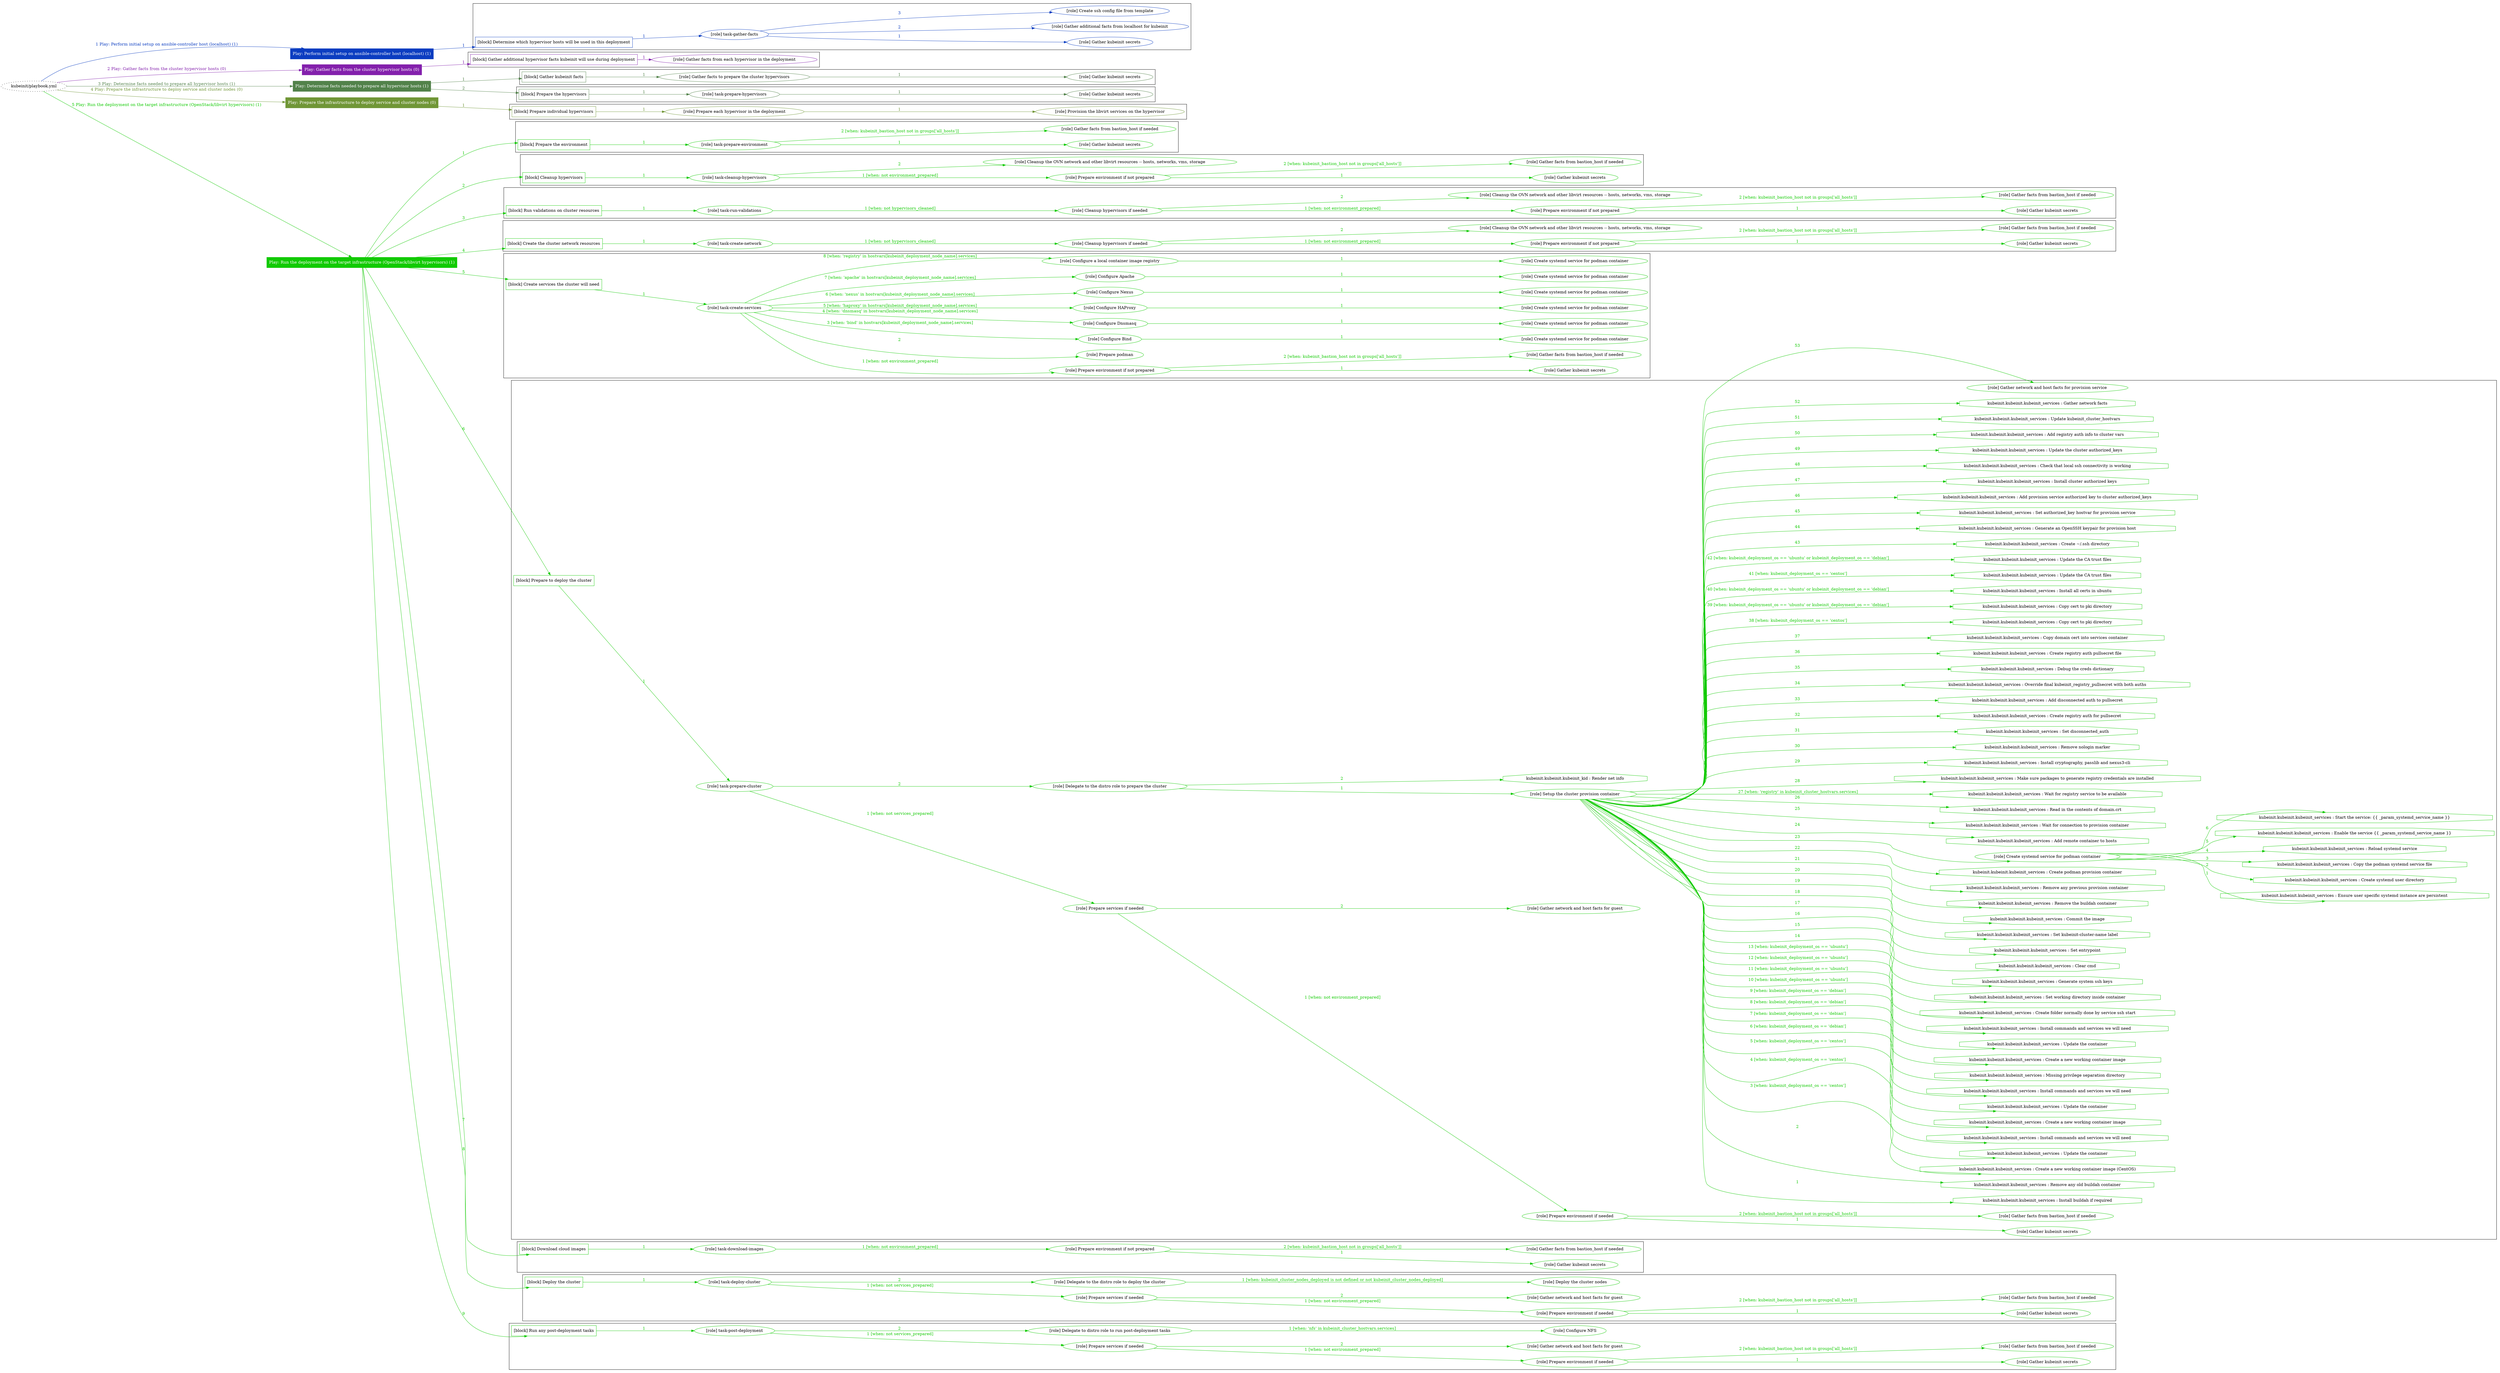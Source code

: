 digraph {
	graph [concentrate=true ordering=in rankdir=LR ratio=fill]
	edge [esep=5 sep=10]
	"kubeinit/playbook.yml" [URL="/home/runner/work/kubeinit/kubeinit/kubeinit/playbook.yml" id=playbook_cd0d11ba style=dotted]
	"kubeinit/playbook.yml" -> play_947f7b40 [label="1 Play: Perform initial setup on ansible-controller host (localhost) (1)" color="#0b3dc1" fontcolor="#0b3dc1" id=edge_play_947f7b40 labeltooltip="1 Play: Perform initial setup on ansible-controller host (localhost) (1)" tooltip="1 Play: Perform initial setup on ansible-controller host (localhost) (1)"]
	subgraph "Play: Perform initial setup on ansible-controller host (localhost) (1)" {
		play_947f7b40 [label="Play: Perform initial setup on ansible-controller host (localhost) (1)" URL="/home/runner/work/kubeinit/kubeinit/kubeinit/playbook.yml" color="#0b3dc1" fontcolor="#ffffff" id=play_947f7b40 shape=box style=filled tooltip=localhost]
		play_947f7b40 -> block_1408ccec [label=1 color="#0b3dc1" fontcolor="#0b3dc1" id=edge_block_1408ccec labeltooltip=1 tooltip=1]
		subgraph cluster_block_1408ccec {
			block_1408ccec [label="[block] Determine which hypervisor hosts will be used in this deployment" URL="/home/runner/work/kubeinit/kubeinit/kubeinit/playbook.yml" color="#0b3dc1" id=block_1408ccec labeltooltip="Determine which hypervisor hosts will be used in this deployment" shape=box tooltip="Determine which hypervisor hosts will be used in this deployment"]
			block_1408ccec -> role_5d3e3542 [label="1 " color="#0b3dc1" fontcolor="#0b3dc1" id=edge_role_5d3e3542 labeltooltip="1 " tooltip="1 "]
			subgraph "task-gather-facts" {
				role_5d3e3542 [label="[role] task-gather-facts" URL="/home/runner/work/kubeinit/kubeinit/kubeinit/playbook.yml" color="#0b3dc1" id=role_5d3e3542 tooltip="task-gather-facts"]
				role_5d3e3542 -> role_1d434bc1 [label="1 " color="#0b3dc1" fontcolor="#0b3dc1" id=edge_role_1d434bc1 labeltooltip="1 " tooltip="1 "]
				subgraph "Gather kubeinit secrets" {
					role_1d434bc1 [label="[role] Gather kubeinit secrets" URL="/home/runner/.ansible/collections/ansible_collections/kubeinit/kubeinit/roles/kubeinit_prepare/tasks/build_hypervisors_group.yml" color="#0b3dc1" id=role_1d434bc1 tooltip="Gather kubeinit secrets"]
				}
				role_5d3e3542 -> role_e675453e [label="2 " color="#0b3dc1" fontcolor="#0b3dc1" id=edge_role_e675453e labeltooltip="2 " tooltip="2 "]
				subgraph "Gather additional facts from localhost for kubeinit" {
					role_e675453e [label="[role] Gather additional facts from localhost for kubeinit" URL="/home/runner/.ansible/collections/ansible_collections/kubeinit/kubeinit/roles/kubeinit_prepare/tasks/build_hypervisors_group.yml" color="#0b3dc1" id=role_e675453e tooltip="Gather additional facts from localhost for kubeinit"]
				}
				role_5d3e3542 -> role_2b111535 [label="3 " color="#0b3dc1" fontcolor="#0b3dc1" id=edge_role_2b111535 labeltooltip="3 " tooltip="3 "]
				subgraph "Create ssh config file from template" {
					role_2b111535 [label="[role] Create ssh config file from template" URL="/home/runner/.ansible/collections/ansible_collections/kubeinit/kubeinit/roles/kubeinit_prepare/tasks/build_hypervisors_group.yml" color="#0b3dc1" id=role_2b111535 tooltip="Create ssh config file from template"]
				}
			}
		}
	}
	"kubeinit/playbook.yml" -> play_c2242a69 [label="2 Play: Gather facts from the cluster hypervisor hosts (0)" color="#8320ac" fontcolor="#8320ac" id=edge_play_c2242a69 labeltooltip="2 Play: Gather facts from the cluster hypervisor hosts (0)" tooltip="2 Play: Gather facts from the cluster hypervisor hosts (0)"]
	subgraph "Play: Gather facts from the cluster hypervisor hosts (0)" {
		play_c2242a69 [label="Play: Gather facts from the cluster hypervisor hosts (0)" URL="/home/runner/work/kubeinit/kubeinit/kubeinit/playbook.yml" color="#8320ac" fontcolor="#ffffff" id=play_c2242a69 shape=box style=filled tooltip="Play: Gather facts from the cluster hypervisor hosts (0)"]
		play_c2242a69 -> block_1ad8f10e [label=1 color="#8320ac" fontcolor="#8320ac" id=edge_block_1ad8f10e labeltooltip=1 tooltip=1]
		subgraph cluster_block_1ad8f10e {
			block_1ad8f10e [label="[block] Gather additional hypervisor facts kubeinit will use during deployment" URL="/home/runner/work/kubeinit/kubeinit/kubeinit/playbook.yml" color="#8320ac" id=block_1ad8f10e labeltooltip="Gather additional hypervisor facts kubeinit will use during deployment" shape=box tooltip="Gather additional hypervisor facts kubeinit will use during deployment"]
			block_1ad8f10e -> role_c36a3a60 [label="1 " color="#8320ac" fontcolor="#8320ac" id=edge_role_c36a3a60 labeltooltip="1 " tooltip="1 "]
			subgraph "Gather facts from each hypervisor in the deployment" {
				role_c36a3a60 [label="[role] Gather facts from each hypervisor in the deployment" URL="/home/runner/work/kubeinit/kubeinit/kubeinit/playbook.yml" color="#8320ac" id=role_c36a3a60 tooltip="Gather facts from each hypervisor in the deployment"]
			}
		}
	}
	"kubeinit/playbook.yml" -> play_4e522b61 [label="3 Play: Determine facts needed to prepare all hypervisor hosts (1)" color="#52824a" fontcolor="#52824a" id=edge_play_4e522b61 labeltooltip="3 Play: Determine facts needed to prepare all hypervisor hosts (1)" tooltip="3 Play: Determine facts needed to prepare all hypervisor hosts (1)"]
	subgraph "Play: Determine facts needed to prepare all hypervisor hosts (1)" {
		play_4e522b61 [label="Play: Determine facts needed to prepare all hypervisor hosts (1)" URL="/home/runner/work/kubeinit/kubeinit/kubeinit/playbook.yml" color="#52824a" fontcolor="#ffffff" id=play_4e522b61 shape=box style=filled tooltip=localhost]
		play_4e522b61 -> block_34543662 [label=1 color="#52824a" fontcolor="#52824a" id=edge_block_34543662 labeltooltip=1 tooltip=1]
		subgraph cluster_block_34543662 {
			block_34543662 [label="[block] Gather kubeinit facts" URL="/home/runner/work/kubeinit/kubeinit/kubeinit/playbook.yml" color="#52824a" id=block_34543662 labeltooltip="Gather kubeinit facts" shape=box tooltip="Gather kubeinit facts"]
			block_34543662 -> role_ae43dc0d [label="1 " color="#52824a" fontcolor="#52824a" id=edge_role_ae43dc0d labeltooltip="1 " tooltip="1 "]
			subgraph "Gather facts to prepare the cluster hypervisors" {
				role_ae43dc0d [label="[role] Gather facts to prepare the cluster hypervisors" URL="/home/runner/work/kubeinit/kubeinit/kubeinit/playbook.yml" color="#52824a" id=role_ae43dc0d tooltip="Gather facts to prepare the cluster hypervisors"]
				role_ae43dc0d -> role_18e2269b [label="1 " color="#52824a" fontcolor="#52824a" id=edge_role_18e2269b labeltooltip="1 " tooltip="1 "]
				subgraph "Gather kubeinit secrets" {
					role_18e2269b [label="[role] Gather kubeinit secrets" URL="/home/runner/.ansible/collections/ansible_collections/kubeinit/kubeinit/roles/kubeinit_prepare/tasks/gather_kubeinit_facts.yml" color="#52824a" id=role_18e2269b tooltip="Gather kubeinit secrets"]
				}
			}
		}
		play_4e522b61 -> block_ab501939 [label=2 color="#52824a" fontcolor="#52824a" id=edge_block_ab501939 labeltooltip=2 tooltip=2]
		subgraph cluster_block_ab501939 {
			block_ab501939 [label="[block] Prepare the hypervisors" URL="/home/runner/work/kubeinit/kubeinit/kubeinit/playbook.yml" color="#52824a" id=block_ab501939 labeltooltip="Prepare the hypervisors" shape=box tooltip="Prepare the hypervisors"]
			block_ab501939 -> role_54545279 [label="1 " color="#52824a" fontcolor="#52824a" id=edge_role_54545279 labeltooltip="1 " tooltip="1 "]
			subgraph "task-prepare-hypervisors" {
				role_54545279 [label="[role] task-prepare-hypervisors" URL="/home/runner/work/kubeinit/kubeinit/kubeinit/playbook.yml" color="#52824a" id=role_54545279 tooltip="task-prepare-hypervisors"]
				role_54545279 -> role_655469b0 [label="1 " color="#52824a" fontcolor="#52824a" id=edge_role_655469b0 labeltooltip="1 " tooltip="1 "]
				subgraph "Gather kubeinit secrets" {
					role_655469b0 [label="[role] Gather kubeinit secrets" URL="/home/runner/.ansible/collections/ansible_collections/kubeinit/kubeinit/roles/kubeinit_prepare/tasks/gather_kubeinit_facts.yml" color="#52824a" id=role_655469b0 tooltip="Gather kubeinit secrets"]
				}
			}
		}
	}
	"kubeinit/playbook.yml" -> play_4c2e3f7a [label="4 Play: Prepare the infrastructure to deploy service and cluster nodes (0)" color="#709636" fontcolor="#709636" id=edge_play_4c2e3f7a labeltooltip="4 Play: Prepare the infrastructure to deploy service and cluster nodes (0)" tooltip="4 Play: Prepare the infrastructure to deploy service and cluster nodes (0)"]
	subgraph "Play: Prepare the infrastructure to deploy service and cluster nodes (0)" {
		play_4c2e3f7a [label="Play: Prepare the infrastructure to deploy service and cluster nodes (0)" URL="/home/runner/work/kubeinit/kubeinit/kubeinit/playbook.yml" color="#709636" fontcolor="#ffffff" id=play_4c2e3f7a shape=box style=filled tooltip="Play: Prepare the infrastructure to deploy service and cluster nodes (0)"]
		play_4c2e3f7a -> block_4ac8f551 [label=1 color="#709636" fontcolor="#709636" id=edge_block_4ac8f551 labeltooltip=1 tooltip=1]
		subgraph cluster_block_4ac8f551 {
			block_4ac8f551 [label="[block] Prepare individual hypervisors" URL="/home/runner/work/kubeinit/kubeinit/kubeinit/playbook.yml" color="#709636" id=block_4ac8f551 labeltooltip="Prepare individual hypervisors" shape=box tooltip="Prepare individual hypervisors"]
			block_4ac8f551 -> role_c93f3b7e [label="1 " color="#709636" fontcolor="#709636" id=edge_role_c93f3b7e labeltooltip="1 " tooltip="1 "]
			subgraph "Prepare each hypervisor in the deployment" {
				role_c93f3b7e [label="[role] Prepare each hypervisor in the deployment" URL="/home/runner/work/kubeinit/kubeinit/kubeinit/playbook.yml" color="#709636" id=role_c93f3b7e tooltip="Prepare each hypervisor in the deployment"]
				role_c93f3b7e -> role_0e978d4a [label="1 " color="#709636" fontcolor="#709636" id=edge_role_0e978d4a labeltooltip="1 " tooltip="1 "]
				subgraph "Provision the libvirt services on the hypervisor" {
					role_0e978d4a [label="[role] Provision the libvirt services on the hypervisor" URL="/home/runner/.ansible/collections/ansible_collections/kubeinit/kubeinit/roles/kubeinit_prepare/tasks/prepare_hypervisor.yml" color="#709636" id=role_0e978d4a tooltip="Provision the libvirt services on the hypervisor"]
				}
			}
		}
	}
	"kubeinit/playbook.yml" -> play_745bfcbd [label="5 Play: Run the deployment on the target infrastructure (OpenStack/libvirt hypervisors) (1)" color="#11ca02" fontcolor="#11ca02" id=edge_play_745bfcbd labeltooltip="5 Play: Run the deployment on the target infrastructure (OpenStack/libvirt hypervisors) (1)" tooltip="5 Play: Run the deployment on the target infrastructure (OpenStack/libvirt hypervisors) (1)"]
	subgraph "Play: Run the deployment on the target infrastructure (OpenStack/libvirt hypervisors) (1)" {
		play_745bfcbd [label="Play: Run the deployment on the target infrastructure (OpenStack/libvirt hypervisors) (1)" URL="/home/runner/work/kubeinit/kubeinit/kubeinit/playbook.yml" color="#11ca02" fontcolor="#ffffff" id=play_745bfcbd shape=box style=filled tooltip=localhost]
		play_745bfcbd -> block_9b2da59d [label=1 color="#11ca02" fontcolor="#11ca02" id=edge_block_9b2da59d labeltooltip=1 tooltip=1]
		subgraph cluster_block_9b2da59d {
			block_9b2da59d [label="[block] Prepare the environment" URL="/home/runner/work/kubeinit/kubeinit/kubeinit/playbook.yml" color="#11ca02" id=block_9b2da59d labeltooltip="Prepare the environment" shape=box tooltip="Prepare the environment"]
			block_9b2da59d -> role_19ae3df9 [label="1 " color="#11ca02" fontcolor="#11ca02" id=edge_role_19ae3df9 labeltooltip="1 " tooltip="1 "]
			subgraph "task-prepare-environment" {
				role_19ae3df9 [label="[role] task-prepare-environment" URL="/home/runner/work/kubeinit/kubeinit/kubeinit/playbook.yml" color="#11ca02" id=role_19ae3df9 tooltip="task-prepare-environment"]
				role_19ae3df9 -> role_cdcc0bb1 [label="1 " color="#11ca02" fontcolor="#11ca02" id=edge_role_cdcc0bb1 labeltooltip="1 " tooltip="1 "]
				subgraph "Gather kubeinit secrets" {
					role_cdcc0bb1 [label="[role] Gather kubeinit secrets" URL="/home/runner/.ansible/collections/ansible_collections/kubeinit/kubeinit/roles/kubeinit_prepare/tasks/gather_kubeinit_facts.yml" color="#11ca02" id=role_cdcc0bb1 tooltip="Gather kubeinit secrets"]
				}
				role_19ae3df9 -> role_220bc58f [label="2 [when: kubeinit_bastion_host not in groups['all_hosts']]" color="#11ca02" fontcolor="#11ca02" id=edge_role_220bc58f labeltooltip="2 [when: kubeinit_bastion_host not in groups['all_hosts']]" tooltip="2 [when: kubeinit_bastion_host not in groups['all_hosts']]"]
				subgraph "Gather facts from bastion_host if needed" {
					role_220bc58f [label="[role] Gather facts from bastion_host if needed" URL="/home/runner/.ansible/collections/ansible_collections/kubeinit/kubeinit/roles/kubeinit_prepare/tasks/main.yml" color="#11ca02" id=role_220bc58f tooltip="Gather facts from bastion_host if needed"]
				}
			}
		}
		play_745bfcbd -> block_0a4e39ec [label=2 color="#11ca02" fontcolor="#11ca02" id=edge_block_0a4e39ec labeltooltip=2 tooltip=2]
		subgraph cluster_block_0a4e39ec {
			block_0a4e39ec [label="[block] Cleanup hypervisors" URL="/home/runner/work/kubeinit/kubeinit/kubeinit/playbook.yml" color="#11ca02" id=block_0a4e39ec labeltooltip="Cleanup hypervisors" shape=box tooltip="Cleanup hypervisors"]
			block_0a4e39ec -> role_9b66a7f7 [label="1 " color="#11ca02" fontcolor="#11ca02" id=edge_role_9b66a7f7 labeltooltip="1 " tooltip="1 "]
			subgraph "task-cleanup-hypervisors" {
				role_9b66a7f7 [label="[role] task-cleanup-hypervisors" URL="/home/runner/work/kubeinit/kubeinit/kubeinit/playbook.yml" color="#11ca02" id=role_9b66a7f7 tooltip="task-cleanup-hypervisors"]
				role_9b66a7f7 -> role_cf37f465 [label="1 [when: not environment_prepared]" color="#11ca02" fontcolor="#11ca02" id=edge_role_cf37f465 labeltooltip="1 [when: not environment_prepared]" tooltip="1 [when: not environment_prepared]"]
				subgraph "Prepare environment if not prepared" {
					role_cf37f465 [label="[role] Prepare environment if not prepared" URL="/home/runner/.ansible/collections/ansible_collections/kubeinit/kubeinit/roles/kubeinit_libvirt/tasks/cleanup_hypervisors.yml" color="#11ca02" id=role_cf37f465 tooltip="Prepare environment if not prepared"]
					role_cf37f465 -> role_0b0e0494 [label="1 " color="#11ca02" fontcolor="#11ca02" id=edge_role_0b0e0494 labeltooltip="1 " tooltip="1 "]
					subgraph "Gather kubeinit secrets" {
						role_0b0e0494 [label="[role] Gather kubeinit secrets" URL="/home/runner/.ansible/collections/ansible_collections/kubeinit/kubeinit/roles/kubeinit_prepare/tasks/gather_kubeinit_facts.yml" color="#11ca02" id=role_0b0e0494 tooltip="Gather kubeinit secrets"]
					}
					role_cf37f465 -> role_758eedc0 [label="2 [when: kubeinit_bastion_host not in groups['all_hosts']]" color="#11ca02" fontcolor="#11ca02" id=edge_role_758eedc0 labeltooltip="2 [when: kubeinit_bastion_host not in groups['all_hosts']]" tooltip="2 [when: kubeinit_bastion_host not in groups['all_hosts']]"]
					subgraph "Gather facts from bastion_host if needed" {
						role_758eedc0 [label="[role] Gather facts from bastion_host if needed" URL="/home/runner/.ansible/collections/ansible_collections/kubeinit/kubeinit/roles/kubeinit_prepare/tasks/main.yml" color="#11ca02" id=role_758eedc0 tooltip="Gather facts from bastion_host if needed"]
					}
				}
				role_9b66a7f7 -> role_2890dd24 [label="2 " color="#11ca02" fontcolor="#11ca02" id=edge_role_2890dd24 labeltooltip="2 " tooltip="2 "]
				subgraph "Cleanup the OVN network and other libvirt resources -- hosts, networks, vms, storage" {
					role_2890dd24 [label="[role] Cleanup the OVN network and other libvirt resources -- hosts, networks, vms, storage" URL="/home/runner/.ansible/collections/ansible_collections/kubeinit/kubeinit/roles/kubeinit_libvirt/tasks/cleanup_hypervisors.yml" color="#11ca02" id=role_2890dd24 tooltip="Cleanup the OVN network and other libvirt resources -- hosts, networks, vms, storage"]
				}
			}
		}
		play_745bfcbd -> block_f4c26680 [label=3 color="#11ca02" fontcolor="#11ca02" id=edge_block_f4c26680 labeltooltip=3 tooltip=3]
		subgraph cluster_block_f4c26680 {
			block_f4c26680 [label="[block] Run validations on cluster resources" URL="/home/runner/work/kubeinit/kubeinit/kubeinit/playbook.yml" color="#11ca02" id=block_f4c26680 labeltooltip="Run validations on cluster resources" shape=box tooltip="Run validations on cluster resources"]
			block_f4c26680 -> role_fc1abe9e [label="1 " color="#11ca02" fontcolor="#11ca02" id=edge_role_fc1abe9e labeltooltip="1 " tooltip="1 "]
			subgraph "task-run-validations" {
				role_fc1abe9e [label="[role] task-run-validations" URL="/home/runner/work/kubeinit/kubeinit/kubeinit/playbook.yml" color="#11ca02" id=role_fc1abe9e tooltip="task-run-validations"]
				role_fc1abe9e -> role_7ad55e3f [label="1 [when: not hypervisors_cleaned]" color="#11ca02" fontcolor="#11ca02" id=edge_role_7ad55e3f labeltooltip="1 [when: not hypervisors_cleaned]" tooltip="1 [when: not hypervisors_cleaned]"]
				subgraph "Cleanup hypervisors if needed" {
					role_7ad55e3f [label="[role] Cleanup hypervisors if needed" URL="/home/runner/.ansible/collections/ansible_collections/kubeinit/kubeinit/roles/kubeinit_validations/tasks/main.yml" color="#11ca02" id=role_7ad55e3f tooltip="Cleanup hypervisors if needed"]
					role_7ad55e3f -> role_f15923e4 [label="1 [when: not environment_prepared]" color="#11ca02" fontcolor="#11ca02" id=edge_role_f15923e4 labeltooltip="1 [when: not environment_prepared]" tooltip="1 [when: not environment_prepared]"]
					subgraph "Prepare environment if not prepared" {
						role_f15923e4 [label="[role] Prepare environment if not prepared" URL="/home/runner/.ansible/collections/ansible_collections/kubeinit/kubeinit/roles/kubeinit_libvirt/tasks/cleanup_hypervisors.yml" color="#11ca02" id=role_f15923e4 tooltip="Prepare environment if not prepared"]
						role_f15923e4 -> role_d5162675 [label="1 " color="#11ca02" fontcolor="#11ca02" id=edge_role_d5162675 labeltooltip="1 " tooltip="1 "]
						subgraph "Gather kubeinit secrets" {
							role_d5162675 [label="[role] Gather kubeinit secrets" URL="/home/runner/.ansible/collections/ansible_collections/kubeinit/kubeinit/roles/kubeinit_prepare/tasks/gather_kubeinit_facts.yml" color="#11ca02" id=role_d5162675 tooltip="Gather kubeinit secrets"]
						}
						role_f15923e4 -> role_16ab87f3 [label="2 [when: kubeinit_bastion_host not in groups['all_hosts']]" color="#11ca02" fontcolor="#11ca02" id=edge_role_16ab87f3 labeltooltip="2 [when: kubeinit_bastion_host not in groups['all_hosts']]" tooltip="2 [when: kubeinit_bastion_host not in groups['all_hosts']]"]
						subgraph "Gather facts from bastion_host if needed" {
							role_16ab87f3 [label="[role] Gather facts from bastion_host if needed" URL="/home/runner/.ansible/collections/ansible_collections/kubeinit/kubeinit/roles/kubeinit_prepare/tasks/main.yml" color="#11ca02" id=role_16ab87f3 tooltip="Gather facts from bastion_host if needed"]
						}
					}
					role_7ad55e3f -> role_92a4c812 [label="2 " color="#11ca02" fontcolor="#11ca02" id=edge_role_92a4c812 labeltooltip="2 " tooltip="2 "]
					subgraph "Cleanup the OVN network and other libvirt resources -- hosts, networks, vms, storage" {
						role_92a4c812 [label="[role] Cleanup the OVN network and other libvirt resources -- hosts, networks, vms, storage" URL="/home/runner/.ansible/collections/ansible_collections/kubeinit/kubeinit/roles/kubeinit_libvirt/tasks/cleanup_hypervisors.yml" color="#11ca02" id=role_92a4c812 tooltip="Cleanup the OVN network and other libvirt resources -- hosts, networks, vms, storage"]
					}
				}
			}
		}
		play_745bfcbd -> block_5ff3240c [label=4 color="#11ca02" fontcolor="#11ca02" id=edge_block_5ff3240c labeltooltip=4 tooltip=4]
		subgraph cluster_block_5ff3240c {
			block_5ff3240c [label="[block] Create the cluster network resources" URL="/home/runner/work/kubeinit/kubeinit/kubeinit/playbook.yml" color="#11ca02" id=block_5ff3240c labeltooltip="Create the cluster network resources" shape=box tooltip="Create the cluster network resources"]
			block_5ff3240c -> role_ae436eaa [label="1 " color="#11ca02" fontcolor="#11ca02" id=edge_role_ae436eaa labeltooltip="1 " tooltip="1 "]
			subgraph "task-create-network" {
				role_ae436eaa [label="[role] task-create-network" URL="/home/runner/work/kubeinit/kubeinit/kubeinit/playbook.yml" color="#11ca02" id=role_ae436eaa tooltip="task-create-network"]
				role_ae436eaa -> role_26edbd36 [label="1 [when: not hypervisors_cleaned]" color="#11ca02" fontcolor="#11ca02" id=edge_role_26edbd36 labeltooltip="1 [when: not hypervisors_cleaned]" tooltip="1 [when: not hypervisors_cleaned]"]
				subgraph "Cleanup hypervisors if needed" {
					role_26edbd36 [label="[role] Cleanup hypervisors if needed" URL="/home/runner/.ansible/collections/ansible_collections/kubeinit/kubeinit/roles/kubeinit_libvirt/tasks/create_network.yml" color="#11ca02" id=role_26edbd36 tooltip="Cleanup hypervisors if needed"]
					role_26edbd36 -> role_5da1d3bf [label="1 [when: not environment_prepared]" color="#11ca02" fontcolor="#11ca02" id=edge_role_5da1d3bf labeltooltip="1 [when: not environment_prepared]" tooltip="1 [when: not environment_prepared]"]
					subgraph "Prepare environment if not prepared" {
						role_5da1d3bf [label="[role] Prepare environment if not prepared" URL="/home/runner/.ansible/collections/ansible_collections/kubeinit/kubeinit/roles/kubeinit_libvirt/tasks/cleanup_hypervisors.yml" color="#11ca02" id=role_5da1d3bf tooltip="Prepare environment if not prepared"]
						role_5da1d3bf -> role_a86ee54c [label="1 " color="#11ca02" fontcolor="#11ca02" id=edge_role_a86ee54c labeltooltip="1 " tooltip="1 "]
						subgraph "Gather kubeinit secrets" {
							role_a86ee54c [label="[role] Gather kubeinit secrets" URL="/home/runner/.ansible/collections/ansible_collections/kubeinit/kubeinit/roles/kubeinit_prepare/tasks/gather_kubeinit_facts.yml" color="#11ca02" id=role_a86ee54c tooltip="Gather kubeinit secrets"]
						}
						role_5da1d3bf -> role_c851de0a [label="2 [when: kubeinit_bastion_host not in groups['all_hosts']]" color="#11ca02" fontcolor="#11ca02" id=edge_role_c851de0a labeltooltip="2 [when: kubeinit_bastion_host not in groups['all_hosts']]" tooltip="2 [when: kubeinit_bastion_host not in groups['all_hosts']]"]
						subgraph "Gather facts from bastion_host if needed" {
							role_c851de0a [label="[role] Gather facts from bastion_host if needed" URL="/home/runner/.ansible/collections/ansible_collections/kubeinit/kubeinit/roles/kubeinit_prepare/tasks/main.yml" color="#11ca02" id=role_c851de0a tooltip="Gather facts from bastion_host if needed"]
						}
					}
					role_26edbd36 -> role_1e1c0ebe [label="2 " color="#11ca02" fontcolor="#11ca02" id=edge_role_1e1c0ebe labeltooltip="2 " tooltip="2 "]
					subgraph "Cleanup the OVN network and other libvirt resources -- hosts, networks, vms, storage" {
						role_1e1c0ebe [label="[role] Cleanup the OVN network and other libvirt resources -- hosts, networks, vms, storage" URL="/home/runner/.ansible/collections/ansible_collections/kubeinit/kubeinit/roles/kubeinit_libvirt/tasks/cleanup_hypervisors.yml" color="#11ca02" id=role_1e1c0ebe tooltip="Cleanup the OVN network and other libvirt resources -- hosts, networks, vms, storage"]
					}
				}
			}
		}
		play_745bfcbd -> block_c722298a [label=5 color="#11ca02" fontcolor="#11ca02" id=edge_block_c722298a labeltooltip=5 tooltip=5]
		subgraph cluster_block_c722298a {
			block_c722298a [label="[block] Create services the cluster will need" URL="/home/runner/work/kubeinit/kubeinit/kubeinit/playbook.yml" color="#11ca02" id=block_c722298a labeltooltip="Create services the cluster will need" shape=box tooltip="Create services the cluster will need"]
			block_c722298a -> role_0219d718 [label="1 " color="#11ca02" fontcolor="#11ca02" id=edge_role_0219d718 labeltooltip="1 " tooltip="1 "]
			subgraph "task-create-services" {
				role_0219d718 [label="[role] task-create-services" URL="/home/runner/work/kubeinit/kubeinit/kubeinit/playbook.yml" color="#11ca02" id=role_0219d718 tooltip="task-create-services"]
				role_0219d718 -> role_313f650c [label="1 [when: not environment_prepared]" color="#11ca02" fontcolor="#11ca02" id=edge_role_313f650c labeltooltip="1 [when: not environment_prepared]" tooltip="1 [when: not environment_prepared]"]
				subgraph "Prepare environment if not prepared" {
					role_313f650c [label="[role] Prepare environment if not prepared" URL="/home/runner/.ansible/collections/ansible_collections/kubeinit/kubeinit/roles/kubeinit_services/tasks/main.yml" color="#11ca02" id=role_313f650c tooltip="Prepare environment if not prepared"]
					role_313f650c -> role_c605037b [label="1 " color="#11ca02" fontcolor="#11ca02" id=edge_role_c605037b labeltooltip="1 " tooltip="1 "]
					subgraph "Gather kubeinit secrets" {
						role_c605037b [label="[role] Gather kubeinit secrets" URL="/home/runner/.ansible/collections/ansible_collections/kubeinit/kubeinit/roles/kubeinit_prepare/tasks/gather_kubeinit_facts.yml" color="#11ca02" id=role_c605037b tooltip="Gather kubeinit secrets"]
					}
					role_313f650c -> role_30d1a2ee [label="2 [when: kubeinit_bastion_host not in groups['all_hosts']]" color="#11ca02" fontcolor="#11ca02" id=edge_role_30d1a2ee labeltooltip="2 [when: kubeinit_bastion_host not in groups['all_hosts']]" tooltip="2 [when: kubeinit_bastion_host not in groups['all_hosts']]"]
					subgraph "Gather facts from bastion_host if needed" {
						role_30d1a2ee [label="[role] Gather facts from bastion_host if needed" URL="/home/runner/.ansible/collections/ansible_collections/kubeinit/kubeinit/roles/kubeinit_prepare/tasks/main.yml" color="#11ca02" id=role_30d1a2ee tooltip="Gather facts from bastion_host if needed"]
					}
				}
				role_0219d718 -> role_cdcb0f75 [label="2 " color="#11ca02" fontcolor="#11ca02" id=edge_role_cdcb0f75 labeltooltip="2 " tooltip="2 "]
				subgraph "Prepare podman" {
					role_cdcb0f75 [label="[role] Prepare podman" URL="/home/runner/.ansible/collections/ansible_collections/kubeinit/kubeinit/roles/kubeinit_services/tasks/00_create_service_pod.yml" color="#11ca02" id=role_cdcb0f75 tooltip="Prepare podman"]
				}
				role_0219d718 -> role_4a4554ed [label="3 [when: 'bind' in hostvars[kubeinit_deployment_node_name].services]" color="#11ca02" fontcolor="#11ca02" id=edge_role_4a4554ed labeltooltip="3 [when: 'bind' in hostvars[kubeinit_deployment_node_name].services]" tooltip="3 [when: 'bind' in hostvars[kubeinit_deployment_node_name].services]"]
				subgraph "Configure Bind" {
					role_4a4554ed [label="[role] Configure Bind" URL="/home/runner/.ansible/collections/ansible_collections/kubeinit/kubeinit/roles/kubeinit_services/tasks/start_services_containers.yml" color="#11ca02" id=role_4a4554ed tooltip="Configure Bind"]
					role_4a4554ed -> role_a4ee4554 [label="1 " color="#11ca02" fontcolor="#11ca02" id=edge_role_a4ee4554 labeltooltip="1 " tooltip="1 "]
					subgraph "Create systemd service for podman container" {
						role_a4ee4554 [label="[role] Create systemd service for podman container" URL="/home/runner/.ansible/collections/ansible_collections/kubeinit/kubeinit/roles/kubeinit_bind/tasks/main.yml" color="#11ca02" id=role_a4ee4554 tooltip="Create systemd service for podman container"]
					}
				}
				role_0219d718 -> role_e2199b1e [label="4 [when: 'dnsmasq' in hostvars[kubeinit_deployment_node_name].services]" color="#11ca02" fontcolor="#11ca02" id=edge_role_e2199b1e labeltooltip="4 [when: 'dnsmasq' in hostvars[kubeinit_deployment_node_name].services]" tooltip="4 [when: 'dnsmasq' in hostvars[kubeinit_deployment_node_name].services]"]
				subgraph "Configure Dnsmasq" {
					role_e2199b1e [label="[role] Configure Dnsmasq" URL="/home/runner/.ansible/collections/ansible_collections/kubeinit/kubeinit/roles/kubeinit_services/tasks/start_services_containers.yml" color="#11ca02" id=role_e2199b1e tooltip="Configure Dnsmasq"]
					role_e2199b1e -> role_4f476749 [label="1 " color="#11ca02" fontcolor="#11ca02" id=edge_role_4f476749 labeltooltip="1 " tooltip="1 "]
					subgraph "Create systemd service for podman container" {
						role_4f476749 [label="[role] Create systemd service for podman container" URL="/home/runner/.ansible/collections/ansible_collections/kubeinit/kubeinit/roles/kubeinit_dnsmasq/tasks/main.yml" color="#11ca02" id=role_4f476749 tooltip="Create systemd service for podman container"]
					}
				}
				role_0219d718 -> role_4d1789e8 [label="5 [when: 'haproxy' in hostvars[kubeinit_deployment_node_name].services]" color="#11ca02" fontcolor="#11ca02" id=edge_role_4d1789e8 labeltooltip="5 [when: 'haproxy' in hostvars[kubeinit_deployment_node_name].services]" tooltip="5 [when: 'haproxy' in hostvars[kubeinit_deployment_node_name].services]"]
				subgraph "Configure HAProxy" {
					role_4d1789e8 [label="[role] Configure HAProxy" URL="/home/runner/.ansible/collections/ansible_collections/kubeinit/kubeinit/roles/kubeinit_services/tasks/start_services_containers.yml" color="#11ca02" id=role_4d1789e8 tooltip="Configure HAProxy"]
					role_4d1789e8 -> role_b92b715e [label="1 " color="#11ca02" fontcolor="#11ca02" id=edge_role_b92b715e labeltooltip="1 " tooltip="1 "]
					subgraph "Create systemd service for podman container" {
						role_b92b715e [label="[role] Create systemd service for podman container" URL="/home/runner/.ansible/collections/ansible_collections/kubeinit/kubeinit/roles/kubeinit_haproxy/tasks/main.yml" color="#11ca02" id=role_b92b715e tooltip="Create systemd service for podman container"]
					}
				}
				role_0219d718 -> role_b97829c0 [label="6 [when: 'nexus' in hostvars[kubeinit_deployment_node_name].services]" color="#11ca02" fontcolor="#11ca02" id=edge_role_b97829c0 labeltooltip="6 [when: 'nexus' in hostvars[kubeinit_deployment_node_name].services]" tooltip="6 [when: 'nexus' in hostvars[kubeinit_deployment_node_name].services]"]
				subgraph "Configure Nexus" {
					role_b97829c0 [label="[role] Configure Nexus" URL="/home/runner/.ansible/collections/ansible_collections/kubeinit/kubeinit/roles/kubeinit_services/tasks/start_services_containers.yml" color="#11ca02" id=role_b97829c0 tooltip="Configure Nexus"]
					role_b97829c0 -> role_23224df8 [label="1 " color="#11ca02" fontcolor="#11ca02" id=edge_role_23224df8 labeltooltip="1 " tooltip="1 "]
					subgraph "Create systemd service for podman container" {
						role_23224df8 [label="[role] Create systemd service for podman container" URL="/home/runner/.ansible/collections/ansible_collections/kubeinit/kubeinit/roles/kubeinit_nexus/tasks/main.yml" color="#11ca02" id=role_23224df8 tooltip="Create systemd service for podman container"]
					}
				}
				role_0219d718 -> role_7afbc4df [label="7 [when: 'apache' in hostvars[kubeinit_deployment_node_name].services]" color="#11ca02" fontcolor="#11ca02" id=edge_role_7afbc4df labeltooltip="7 [when: 'apache' in hostvars[kubeinit_deployment_node_name].services]" tooltip="7 [when: 'apache' in hostvars[kubeinit_deployment_node_name].services]"]
				subgraph "Configure Apache" {
					role_7afbc4df [label="[role] Configure Apache" URL="/home/runner/.ansible/collections/ansible_collections/kubeinit/kubeinit/roles/kubeinit_services/tasks/start_services_containers.yml" color="#11ca02" id=role_7afbc4df tooltip="Configure Apache"]
					role_7afbc4df -> role_43b4fec8 [label="1 " color="#11ca02" fontcolor="#11ca02" id=edge_role_43b4fec8 labeltooltip="1 " tooltip="1 "]
					subgraph "Create systemd service for podman container" {
						role_43b4fec8 [label="[role] Create systemd service for podman container" URL="/home/runner/.ansible/collections/ansible_collections/kubeinit/kubeinit/roles/kubeinit_apache/tasks/main.yml" color="#11ca02" id=role_43b4fec8 tooltip="Create systemd service for podman container"]
					}
				}
				role_0219d718 -> role_7c6a901d [label="8 [when: 'registry' in hostvars[kubeinit_deployment_node_name].services]" color="#11ca02" fontcolor="#11ca02" id=edge_role_7c6a901d labeltooltip="8 [when: 'registry' in hostvars[kubeinit_deployment_node_name].services]" tooltip="8 [when: 'registry' in hostvars[kubeinit_deployment_node_name].services]"]
				subgraph "Configure a local container image registry" {
					role_7c6a901d [label="[role] Configure a local container image registry" URL="/home/runner/.ansible/collections/ansible_collections/kubeinit/kubeinit/roles/kubeinit_services/tasks/start_services_containers.yml" color="#11ca02" id=role_7c6a901d tooltip="Configure a local container image registry"]
					role_7c6a901d -> role_19e73fc5 [label="1 " color="#11ca02" fontcolor="#11ca02" id=edge_role_19e73fc5 labeltooltip="1 " tooltip="1 "]
					subgraph "Create systemd service for podman container" {
						role_19e73fc5 [label="[role] Create systemd service for podman container" URL="/home/runner/.ansible/collections/ansible_collections/kubeinit/kubeinit/roles/kubeinit_registry/tasks/main.yml" color="#11ca02" id=role_19e73fc5 tooltip="Create systemd service for podman container"]
					}
				}
			}
		}
		play_745bfcbd -> block_ef8f62c4 [label=6 color="#11ca02" fontcolor="#11ca02" id=edge_block_ef8f62c4 labeltooltip=6 tooltip=6]
		subgraph cluster_block_ef8f62c4 {
			block_ef8f62c4 [label="[block] Prepare to deploy the cluster" URL="/home/runner/work/kubeinit/kubeinit/kubeinit/playbook.yml" color="#11ca02" id=block_ef8f62c4 labeltooltip="Prepare to deploy the cluster" shape=box tooltip="Prepare to deploy the cluster"]
			block_ef8f62c4 -> role_a7a30cfe [label="1 " color="#11ca02" fontcolor="#11ca02" id=edge_role_a7a30cfe labeltooltip="1 " tooltip="1 "]
			subgraph "task-prepare-cluster" {
				role_a7a30cfe [label="[role] task-prepare-cluster" URL="/home/runner/work/kubeinit/kubeinit/kubeinit/playbook.yml" color="#11ca02" id=role_a7a30cfe tooltip="task-prepare-cluster"]
				role_a7a30cfe -> role_e28cf381 [label="1 [when: not services_prepared]" color="#11ca02" fontcolor="#11ca02" id=edge_role_e28cf381 labeltooltip="1 [when: not services_prepared]" tooltip="1 [when: not services_prepared]"]
				subgraph "Prepare services if needed" {
					role_e28cf381 [label="[role] Prepare services if needed" URL="/home/runner/.ansible/collections/ansible_collections/kubeinit/kubeinit/roles/kubeinit_prepare/tasks/prepare_cluster.yml" color="#11ca02" id=role_e28cf381 tooltip="Prepare services if needed"]
					role_e28cf381 -> role_20b9ff8f [label="1 [when: not environment_prepared]" color="#11ca02" fontcolor="#11ca02" id=edge_role_20b9ff8f labeltooltip="1 [when: not environment_prepared]" tooltip="1 [when: not environment_prepared]"]
					subgraph "Prepare environment if needed" {
						role_20b9ff8f [label="[role] Prepare environment if needed" URL="/home/runner/.ansible/collections/ansible_collections/kubeinit/kubeinit/roles/kubeinit_services/tasks/prepare_services.yml" color="#11ca02" id=role_20b9ff8f tooltip="Prepare environment if needed"]
						role_20b9ff8f -> role_1cf07ca2 [label="1 " color="#11ca02" fontcolor="#11ca02" id=edge_role_1cf07ca2 labeltooltip="1 " tooltip="1 "]
						subgraph "Gather kubeinit secrets" {
							role_1cf07ca2 [label="[role] Gather kubeinit secrets" URL="/home/runner/.ansible/collections/ansible_collections/kubeinit/kubeinit/roles/kubeinit_prepare/tasks/gather_kubeinit_facts.yml" color="#11ca02" id=role_1cf07ca2 tooltip="Gather kubeinit secrets"]
						}
						role_20b9ff8f -> role_bb1b8b9e [label="2 [when: kubeinit_bastion_host not in groups['all_hosts']]" color="#11ca02" fontcolor="#11ca02" id=edge_role_bb1b8b9e labeltooltip="2 [when: kubeinit_bastion_host not in groups['all_hosts']]" tooltip="2 [when: kubeinit_bastion_host not in groups['all_hosts']]"]
						subgraph "Gather facts from bastion_host if needed" {
							role_bb1b8b9e [label="[role] Gather facts from bastion_host if needed" URL="/home/runner/.ansible/collections/ansible_collections/kubeinit/kubeinit/roles/kubeinit_prepare/tasks/main.yml" color="#11ca02" id=role_bb1b8b9e tooltip="Gather facts from bastion_host if needed"]
						}
					}
					role_e28cf381 -> role_fd1077ac [label="2 " color="#11ca02" fontcolor="#11ca02" id=edge_role_fd1077ac labeltooltip="2 " tooltip="2 "]
					subgraph "Gather network and host facts for guest" {
						role_fd1077ac [label="[role] Gather network and host facts for guest" URL="/home/runner/.ansible/collections/ansible_collections/kubeinit/kubeinit/roles/kubeinit_services/tasks/prepare_services.yml" color="#11ca02" id=role_fd1077ac tooltip="Gather network and host facts for guest"]
					}
				}
				role_a7a30cfe -> role_231aac85 [label="2 " color="#11ca02" fontcolor="#11ca02" id=edge_role_231aac85 labeltooltip="2 " tooltip="2 "]
				subgraph "Delegate to the distro role to prepare the cluster" {
					role_231aac85 [label="[role] Delegate to the distro role to prepare the cluster" URL="/home/runner/.ansible/collections/ansible_collections/kubeinit/kubeinit/roles/kubeinit_prepare/tasks/prepare_cluster.yml" color="#11ca02" id=role_231aac85 tooltip="Delegate to the distro role to prepare the cluster"]
					role_231aac85 -> role_85e7d36b [label="1 " color="#11ca02" fontcolor="#11ca02" id=edge_role_85e7d36b labeltooltip="1 " tooltip="1 "]
					subgraph "Setup the cluster provision container" {
						role_85e7d36b [label="[role] Setup the cluster provision container" URL="/home/runner/.ansible/collections/ansible_collections/kubeinit/kubeinit/roles/kubeinit_kid/tasks/prepare_cluster.yml" color="#11ca02" id=role_85e7d36b tooltip="Setup the cluster provision container"]
						task_c4ae80d4 [label="kubeinit.kubeinit.kubeinit_services : Install buildah if required" URL="/home/runner/.ansible/collections/ansible_collections/kubeinit/kubeinit/roles/kubeinit_services/tasks/create_provision_container.yml" color="#11ca02" id=task_c4ae80d4 shape=octagon tooltip="kubeinit.kubeinit.kubeinit_services : Install buildah if required"]
						role_85e7d36b -> task_c4ae80d4 [label="1 " color="#11ca02" fontcolor="#11ca02" id=edge_task_c4ae80d4 labeltooltip="1 " tooltip="1 "]
						task_5579c3b0 [label="kubeinit.kubeinit.kubeinit_services : Remove any old buildah container" URL="/home/runner/.ansible/collections/ansible_collections/kubeinit/kubeinit/roles/kubeinit_services/tasks/create_provision_container.yml" color="#11ca02" id=task_5579c3b0 shape=octagon tooltip="kubeinit.kubeinit.kubeinit_services : Remove any old buildah container"]
						role_85e7d36b -> task_5579c3b0 [label="2 " color="#11ca02" fontcolor="#11ca02" id=edge_task_5579c3b0 labeltooltip="2 " tooltip="2 "]
						task_94a25970 [label="kubeinit.kubeinit.kubeinit_services : Create a new working container image (CentOS)" URL="/home/runner/.ansible/collections/ansible_collections/kubeinit/kubeinit/roles/kubeinit_services/tasks/create_provision_container.yml" color="#11ca02" id=task_94a25970 shape=octagon tooltip="kubeinit.kubeinit.kubeinit_services : Create a new working container image (CentOS)"]
						role_85e7d36b -> task_94a25970 [label="3 [when: kubeinit_deployment_os == 'centos']" color="#11ca02" fontcolor="#11ca02" id=edge_task_94a25970 labeltooltip="3 [when: kubeinit_deployment_os == 'centos']" tooltip="3 [when: kubeinit_deployment_os == 'centos']"]
						task_b9257361 [label="kubeinit.kubeinit.kubeinit_services : Update the container" URL="/home/runner/.ansible/collections/ansible_collections/kubeinit/kubeinit/roles/kubeinit_services/tasks/create_provision_container.yml" color="#11ca02" id=task_b9257361 shape=octagon tooltip="kubeinit.kubeinit.kubeinit_services : Update the container"]
						role_85e7d36b -> task_b9257361 [label="4 [when: kubeinit_deployment_os == 'centos']" color="#11ca02" fontcolor="#11ca02" id=edge_task_b9257361 labeltooltip="4 [when: kubeinit_deployment_os == 'centos']" tooltip="4 [when: kubeinit_deployment_os == 'centos']"]
						task_ce703530 [label="kubeinit.kubeinit.kubeinit_services : Install commands and services we will need" URL="/home/runner/.ansible/collections/ansible_collections/kubeinit/kubeinit/roles/kubeinit_services/tasks/create_provision_container.yml" color="#11ca02" id=task_ce703530 shape=octagon tooltip="kubeinit.kubeinit.kubeinit_services : Install commands and services we will need"]
						role_85e7d36b -> task_ce703530 [label="5 [when: kubeinit_deployment_os == 'centos']" color="#11ca02" fontcolor="#11ca02" id=edge_task_ce703530 labeltooltip="5 [when: kubeinit_deployment_os == 'centos']" tooltip="5 [when: kubeinit_deployment_os == 'centos']"]
						task_af55f355 [label="kubeinit.kubeinit.kubeinit_services : Create a new working container image" URL="/home/runner/.ansible/collections/ansible_collections/kubeinit/kubeinit/roles/kubeinit_services/tasks/create_provision_container.yml" color="#11ca02" id=task_af55f355 shape=octagon tooltip="kubeinit.kubeinit.kubeinit_services : Create a new working container image"]
						role_85e7d36b -> task_af55f355 [label="6 [when: kubeinit_deployment_os == 'debian']" color="#11ca02" fontcolor="#11ca02" id=edge_task_af55f355 labeltooltip="6 [when: kubeinit_deployment_os == 'debian']" tooltip="6 [when: kubeinit_deployment_os == 'debian']"]
						task_c07fe5a2 [label="kubeinit.kubeinit.kubeinit_services : Update the container" URL="/home/runner/.ansible/collections/ansible_collections/kubeinit/kubeinit/roles/kubeinit_services/tasks/create_provision_container.yml" color="#11ca02" id=task_c07fe5a2 shape=octagon tooltip="kubeinit.kubeinit.kubeinit_services : Update the container"]
						role_85e7d36b -> task_c07fe5a2 [label="7 [when: kubeinit_deployment_os == 'debian']" color="#11ca02" fontcolor="#11ca02" id=edge_task_c07fe5a2 labeltooltip="7 [when: kubeinit_deployment_os == 'debian']" tooltip="7 [when: kubeinit_deployment_os == 'debian']"]
						task_5976e0ae [label="kubeinit.kubeinit.kubeinit_services : Install commands and services we will need" URL="/home/runner/.ansible/collections/ansible_collections/kubeinit/kubeinit/roles/kubeinit_services/tasks/create_provision_container.yml" color="#11ca02" id=task_5976e0ae shape=octagon tooltip="kubeinit.kubeinit.kubeinit_services : Install commands and services we will need"]
						role_85e7d36b -> task_5976e0ae [label="8 [when: kubeinit_deployment_os == 'debian']" color="#11ca02" fontcolor="#11ca02" id=edge_task_5976e0ae labeltooltip="8 [when: kubeinit_deployment_os == 'debian']" tooltip="8 [when: kubeinit_deployment_os == 'debian']"]
						task_d14ec7d3 [label="kubeinit.kubeinit.kubeinit_services : Missing privilege separation directory" URL="/home/runner/.ansible/collections/ansible_collections/kubeinit/kubeinit/roles/kubeinit_services/tasks/create_provision_container.yml" color="#11ca02" id=task_d14ec7d3 shape=octagon tooltip="kubeinit.kubeinit.kubeinit_services : Missing privilege separation directory"]
						role_85e7d36b -> task_d14ec7d3 [label="9 [when: kubeinit_deployment_os == 'debian']" color="#11ca02" fontcolor="#11ca02" id=edge_task_d14ec7d3 labeltooltip="9 [when: kubeinit_deployment_os == 'debian']" tooltip="9 [when: kubeinit_deployment_os == 'debian']"]
						task_5c6a5239 [label="kubeinit.kubeinit.kubeinit_services : Create a new working container image" URL="/home/runner/.ansible/collections/ansible_collections/kubeinit/kubeinit/roles/kubeinit_services/tasks/create_provision_container.yml" color="#11ca02" id=task_5c6a5239 shape=octagon tooltip="kubeinit.kubeinit.kubeinit_services : Create a new working container image"]
						role_85e7d36b -> task_5c6a5239 [label="10 [when: kubeinit_deployment_os == 'ubuntu']" color="#11ca02" fontcolor="#11ca02" id=edge_task_5c6a5239 labeltooltip="10 [when: kubeinit_deployment_os == 'ubuntu']" tooltip="10 [when: kubeinit_deployment_os == 'ubuntu']"]
						task_ad6fd012 [label="kubeinit.kubeinit.kubeinit_services : Update the container" URL="/home/runner/.ansible/collections/ansible_collections/kubeinit/kubeinit/roles/kubeinit_services/tasks/create_provision_container.yml" color="#11ca02" id=task_ad6fd012 shape=octagon tooltip="kubeinit.kubeinit.kubeinit_services : Update the container"]
						role_85e7d36b -> task_ad6fd012 [label="11 [when: kubeinit_deployment_os == 'ubuntu']" color="#11ca02" fontcolor="#11ca02" id=edge_task_ad6fd012 labeltooltip="11 [when: kubeinit_deployment_os == 'ubuntu']" tooltip="11 [when: kubeinit_deployment_os == 'ubuntu']"]
						task_81da3e1a [label="kubeinit.kubeinit.kubeinit_services : Install commands and services we will need" URL="/home/runner/.ansible/collections/ansible_collections/kubeinit/kubeinit/roles/kubeinit_services/tasks/create_provision_container.yml" color="#11ca02" id=task_81da3e1a shape=octagon tooltip="kubeinit.kubeinit.kubeinit_services : Install commands and services we will need"]
						role_85e7d36b -> task_81da3e1a [label="12 [when: kubeinit_deployment_os == 'ubuntu']" color="#11ca02" fontcolor="#11ca02" id=edge_task_81da3e1a labeltooltip="12 [when: kubeinit_deployment_os == 'ubuntu']" tooltip="12 [when: kubeinit_deployment_os == 'ubuntu']"]
						task_114dad33 [label="kubeinit.kubeinit.kubeinit_services : Create folder normally done by service ssh start" URL="/home/runner/.ansible/collections/ansible_collections/kubeinit/kubeinit/roles/kubeinit_services/tasks/create_provision_container.yml" color="#11ca02" id=task_114dad33 shape=octagon tooltip="kubeinit.kubeinit.kubeinit_services : Create folder normally done by service ssh start"]
						role_85e7d36b -> task_114dad33 [label="13 [when: kubeinit_deployment_os == 'ubuntu']" color="#11ca02" fontcolor="#11ca02" id=edge_task_114dad33 labeltooltip="13 [when: kubeinit_deployment_os == 'ubuntu']" tooltip="13 [when: kubeinit_deployment_os == 'ubuntu']"]
						task_56a9c88e [label="kubeinit.kubeinit.kubeinit_services : Set working directory inside container" URL="/home/runner/.ansible/collections/ansible_collections/kubeinit/kubeinit/roles/kubeinit_services/tasks/create_provision_container.yml" color="#11ca02" id=task_56a9c88e shape=octagon tooltip="kubeinit.kubeinit.kubeinit_services : Set working directory inside container"]
						role_85e7d36b -> task_56a9c88e [label="14 " color="#11ca02" fontcolor="#11ca02" id=edge_task_56a9c88e labeltooltip="14 " tooltip="14 "]
						task_7ba242fc [label="kubeinit.kubeinit.kubeinit_services : Generate system ssh keys" URL="/home/runner/.ansible/collections/ansible_collections/kubeinit/kubeinit/roles/kubeinit_services/tasks/create_provision_container.yml" color="#11ca02" id=task_7ba242fc shape=octagon tooltip="kubeinit.kubeinit.kubeinit_services : Generate system ssh keys"]
						role_85e7d36b -> task_7ba242fc [label="15 " color="#11ca02" fontcolor="#11ca02" id=edge_task_7ba242fc labeltooltip="15 " tooltip="15 "]
						task_ca1656ad [label="kubeinit.kubeinit.kubeinit_services : Clear cmd" URL="/home/runner/.ansible/collections/ansible_collections/kubeinit/kubeinit/roles/kubeinit_services/tasks/create_provision_container.yml" color="#11ca02" id=task_ca1656ad shape=octagon tooltip="kubeinit.kubeinit.kubeinit_services : Clear cmd"]
						role_85e7d36b -> task_ca1656ad [label="16 " color="#11ca02" fontcolor="#11ca02" id=edge_task_ca1656ad labeltooltip="16 " tooltip="16 "]
						task_a615806f [label="kubeinit.kubeinit.kubeinit_services : Set entrypoint" URL="/home/runner/.ansible/collections/ansible_collections/kubeinit/kubeinit/roles/kubeinit_services/tasks/create_provision_container.yml" color="#11ca02" id=task_a615806f shape=octagon tooltip="kubeinit.kubeinit.kubeinit_services : Set entrypoint"]
						role_85e7d36b -> task_a615806f [label="17 " color="#11ca02" fontcolor="#11ca02" id=edge_task_a615806f labeltooltip="17 " tooltip="17 "]
						task_17a2eae1 [label="kubeinit.kubeinit.kubeinit_services : Set kubeinit-cluster-name label" URL="/home/runner/.ansible/collections/ansible_collections/kubeinit/kubeinit/roles/kubeinit_services/tasks/create_provision_container.yml" color="#11ca02" id=task_17a2eae1 shape=octagon tooltip="kubeinit.kubeinit.kubeinit_services : Set kubeinit-cluster-name label"]
						role_85e7d36b -> task_17a2eae1 [label="18 " color="#11ca02" fontcolor="#11ca02" id=edge_task_17a2eae1 labeltooltip="18 " tooltip="18 "]
						task_31f9c287 [label="kubeinit.kubeinit.kubeinit_services : Commit the image" URL="/home/runner/.ansible/collections/ansible_collections/kubeinit/kubeinit/roles/kubeinit_services/tasks/create_provision_container.yml" color="#11ca02" id=task_31f9c287 shape=octagon tooltip="kubeinit.kubeinit.kubeinit_services : Commit the image"]
						role_85e7d36b -> task_31f9c287 [label="19 " color="#11ca02" fontcolor="#11ca02" id=edge_task_31f9c287 labeltooltip="19 " tooltip="19 "]
						task_20929b7a [label="kubeinit.kubeinit.kubeinit_services : Remove the buildah container" URL="/home/runner/.ansible/collections/ansible_collections/kubeinit/kubeinit/roles/kubeinit_services/tasks/create_provision_container.yml" color="#11ca02" id=task_20929b7a shape=octagon tooltip="kubeinit.kubeinit.kubeinit_services : Remove the buildah container"]
						role_85e7d36b -> task_20929b7a [label="20 " color="#11ca02" fontcolor="#11ca02" id=edge_task_20929b7a labeltooltip="20 " tooltip="20 "]
						task_e53aa946 [label="kubeinit.kubeinit.kubeinit_services : Remove any previous provision container" URL="/home/runner/.ansible/collections/ansible_collections/kubeinit/kubeinit/roles/kubeinit_services/tasks/create_provision_container.yml" color="#11ca02" id=task_e53aa946 shape=octagon tooltip="kubeinit.kubeinit.kubeinit_services : Remove any previous provision container"]
						role_85e7d36b -> task_e53aa946 [label="21 " color="#11ca02" fontcolor="#11ca02" id=edge_task_e53aa946 labeltooltip="21 " tooltip="21 "]
						task_982ce3d3 [label="kubeinit.kubeinit.kubeinit_services : Create podman provision container" URL="/home/runner/.ansible/collections/ansible_collections/kubeinit/kubeinit/roles/kubeinit_services/tasks/create_provision_container.yml" color="#11ca02" id=task_982ce3d3 shape=octagon tooltip="kubeinit.kubeinit.kubeinit_services : Create podman provision container"]
						role_85e7d36b -> task_982ce3d3 [label="22 " color="#11ca02" fontcolor="#11ca02" id=edge_task_982ce3d3 labeltooltip="22 " tooltip="22 "]
						role_85e7d36b -> role_57549c80 [label="23 " color="#11ca02" fontcolor="#11ca02" id=edge_role_57549c80 labeltooltip="23 " tooltip="23 "]
						subgraph "Create systemd service for podman container" {
							role_57549c80 [label="[role] Create systemd service for podman container" URL="/home/runner/.ansible/collections/ansible_collections/kubeinit/kubeinit/roles/kubeinit_services/tasks/create_provision_container.yml" color="#11ca02" id=role_57549c80 tooltip="Create systemd service for podman container"]
							task_e5329beb [label="kubeinit.kubeinit.kubeinit_services : Ensure user specific systemd instance are persistent" URL="/home/runner/.ansible/collections/ansible_collections/kubeinit/kubeinit/roles/kubeinit_services/tasks/create_managed_service.yml" color="#11ca02" id=task_e5329beb shape=octagon tooltip="kubeinit.kubeinit.kubeinit_services : Ensure user specific systemd instance are persistent"]
							role_57549c80 -> task_e5329beb [label="1 " color="#11ca02" fontcolor="#11ca02" id=edge_task_e5329beb labeltooltip="1 " tooltip="1 "]
							task_0cb01ed2 [label="kubeinit.kubeinit.kubeinit_services : Create systemd user directory" URL="/home/runner/.ansible/collections/ansible_collections/kubeinit/kubeinit/roles/kubeinit_services/tasks/create_managed_service.yml" color="#11ca02" id=task_0cb01ed2 shape=octagon tooltip="kubeinit.kubeinit.kubeinit_services : Create systemd user directory"]
							role_57549c80 -> task_0cb01ed2 [label="2 " color="#11ca02" fontcolor="#11ca02" id=edge_task_0cb01ed2 labeltooltip="2 " tooltip="2 "]
							task_39e57f59 [label="kubeinit.kubeinit.kubeinit_services : Copy the podman systemd service file" URL="/home/runner/.ansible/collections/ansible_collections/kubeinit/kubeinit/roles/kubeinit_services/tasks/create_managed_service.yml" color="#11ca02" id=task_39e57f59 shape=octagon tooltip="kubeinit.kubeinit.kubeinit_services : Copy the podman systemd service file"]
							role_57549c80 -> task_39e57f59 [label="3 " color="#11ca02" fontcolor="#11ca02" id=edge_task_39e57f59 labeltooltip="3 " tooltip="3 "]
							task_82498666 [label="kubeinit.kubeinit.kubeinit_services : Reload systemd service" URL="/home/runner/.ansible/collections/ansible_collections/kubeinit/kubeinit/roles/kubeinit_services/tasks/create_managed_service.yml" color="#11ca02" id=task_82498666 shape=octagon tooltip="kubeinit.kubeinit.kubeinit_services : Reload systemd service"]
							role_57549c80 -> task_82498666 [label="4 " color="#11ca02" fontcolor="#11ca02" id=edge_task_82498666 labeltooltip="4 " tooltip="4 "]
							task_1ad60c01 [label="kubeinit.kubeinit.kubeinit_services : Enable the service {{ _param_systemd_service_name }}" URL="/home/runner/.ansible/collections/ansible_collections/kubeinit/kubeinit/roles/kubeinit_services/tasks/create_managed_service.yml" color="#11ca02" id=task_1ad60c01 shape=octagon tooltip="kubeinit.kubeinit.kubeinit_services : Enable the service {{ _param_systemd_service_name }}"]
							role_57549c80 -> task_1ad60c01 [label="5 " color="#11ca02" fontcolor="#11ca02" id=edge_task_1ad60c01 labeltooltip="5 " tooltip="5 "]
							task_452572af [label="kubeinit.kubeinit.kubeinit_services : Start the service: {{ _param_systemd_service_name }}" URL="/home/runner/.ansible/collections/ansible_collections/kubeinit/kubeinit/roles/kubeinit_services/tasks/create_managed_service.yml" color="#11ca02" id=task_452572af shape=octagon tooltip="kubeinit.kubeinit.kubeinit_services : Start the service: {{ _param_systemd_service_name }}"]
							role_57549c80 -> task_452572af [label="6 " color="#11ca02" fontcolor="#11ca02" id=edge_task_452572af labeltooltip="6 " tooltip="6 "]
						}
						task_f2ccf546 [label="kubeinit.kubeinit.kubeinit_services : Add remote container to hosts" URL="/home/runner/.ansible/collections/ansible_collections/kubeinit/kubeinit/roles/kubeinit_services/tasks/create_provision_container.yml" color="#11ca02" id=task_f2ccf546 shape=octagon tooltip="kubeinit.kubeinit.kubeinit_services : Add remote container to hosts"]
						role_85e7d36b -> task_f2ccf546 [label="24 " color="#11ca02" fontcolor="#11ca02" id=edge_task_f2ccf546 labeltooltip="24 " tooltip="24 "]
						task_4a2413c5 [label="kubeinit.kubeinit.kubeinit_services : Wait for connection to provision container" URL="/home/runner/.ansible/collections/ansible_collections/kubeinit/kubeinit/roles/kubeinit_services/tasks/create_provision_container.yml" color="#11ca02" id=task_4a2413c5 shape=octagon tooltip="kubeinit.kubeinit.kubeinit_services : Wait for connection to provision container"]
						role_85e7d36b -> task_4a2413c5 [label="25 " color="#11ca02" fontcolor="#11ca02" id=edge_task_4a2413c5 labeltooltip="25 " tooltip="25 "]
						task_9885e544 [label="kubeinit.kubeinit.kubeinit_services : Read in the contents of domain.crt" URL="/home/runner/.ansible/collections/ansible_collections/kubeinit/kubeinit/roles/kubeinit_services/tasks/create_provision_container.yml" color="#11ca02" id=task_9885e544 shape=octagon tooltip="kubeinit.kubeinit.kubeinit_services : Read in the contents of domain.crt"]
						role_85e7d36b -> task_9885e544 [label="26 " color="#11ca02" fontcolor="#11ca02" id=edge_task_9885e544 labeltooltip="26 " tooltip="26 "]
						task_492ca1c6 [label="kubeinit.kubeinit.kubeinit_services : Wait for registry service to be available" URL="/home/runner/.ansible/collections/ansible_collections/kubeinit/kubeinit/roles/kubeinit_services/tasks/create_provision_container.yml" color="#11ca02" id=task_492ca1c6 shape=octagon tooltip="kubeinit.kubeinit.kubeinit_services : Wait for registry service to be available"]
						role_85e7d36b -> task_492ca1c6 [label="27 [when: 'registry' in kubeinit_cluster_hostvars.services]" color="#11ca02" fontcolor="#11ca02" id=edge_task_492ca1c6 labeltooltip="27 [when: 'registry' in kubeinit_cluster_hostvars.services]" tooltip="27 [when: 'registry' in kubeinit_cluster_hostvars.services]"]
						task_0a1ea5ad [label="kubeinit.kubeinit.kubeinit_services : Make sure packages to generate registry credentials are installed" URL="/home/runner/.ansible/collections/ansible_collections/kubeinit/kubeinit/roles/kubeinit_services/tasks/create_provision_container.yml" color="#11ca02" id=task_0a1ea5ad shape=octagon tooltip="kubeinit.kubeinit.kubeinit_services : Make sure packages to generate registry credentials are installed"]
						role_85e7d36b -> task_0a1ea5ad [label="28 " color="#11ca02" fontcolor="#11ca02" id=edge_task_0a1ea5ad labeltooltip="28 " tooltip="28 "]
						task_8f5c0772 [label="kubeinit.kubeinit.kubeinit_services : Install cryptography, passlib and nexus3-cli" URL="/home/runner/.ansible/collections/ansible_collections/kubeinit/kubeinit/roles/kubeinit_services/tasks/create_provision_container.yml" color="#11ca02" id=task_8f5c0772 shape=octagon tooltip="kubeinit.kubeinit.kubeinit_services : Install cryptography, passlib and nexus3-cli"]
						role_85e7d36b -> task_8f5c0772 [label="29 " color="#11ca02" fontcolor="#11ca02" id=edge_task_8f5c0772 labeltooltip="29 " tooltip="29 "]
						task_a37630ff [label="kubeinit.kubeinit.kubeinit_services : Remove nologin marker" URL="/home/runner/.ansible/collections/ansible_collections/kubeinit/kubeinit/roles/kubeinit_services/tasks/create_provision_container.yml" color="#11ca02" id=task_a37630ff shape=octagon tooltip="kubeinit.kubeinit.kubeinit_services : Remove nologin marker"]
						role_85e7d36b -> task_a37630ff [label="30 " color="#11ca02" fontcolor="#11ca02" id=edge_task_a37630ff labeltooltip="30 " tooltip="30 "]
						task_7ac4c022 [label="kubeinit.kubeinit.kubeinit_services : Set disconnected_auth" URL="/home/runner/.ansible/collections/ansible_collections/kubeinit/kubeinit/roles/kubeinit_services/tasks/create_provision_container.yml" color="#11ca02" id=task_7ac4c022 shape=octagon tooltip="kubeinit.kubeinit.kubeinit_services : Set disconnected_auth"]
						role_85e7d36b -> task_7ac4c022 [label="31 " color="#11ca02" fontcolor="#11ca02" id=edge_task_7ac4c022 labeltooltip="31 " tooltip="31 "]
						task_c7bedc13 [label="kubeinit.kubeinit.kubeinit_services : Create registry auth for pullsecret" URL="/home/runner/.ansible/collections/ansible_collections/kubeinit/kubeinit/roles/kubeinit_services/tasks/create_provision_container.yml" color="#11ca02" id=task_c7bedc13 shape=octagon tooltip="kubeinit.kubeinit.kubeinit_services : Create registry auth for pullsecret"]
						role_85e7d36b -> task_c7bedc13 [label="32 " color="#11ca02" fontcolor="#11ca02" id=edge_task_c7bedc13 labeltooltip="32 " tooltip="32 "]
						task_c6940385 [label="kubeinit.kubeinit.kubeinit_services : Add disconnected auth to pullsecret" URL="/home/runner/.ansible/collections/ansible_collections/kubeinit/kubeinit/roles/kubeinit_services/tasks/create_provision_container.yml" color="#11ca02" id=task_c6940385 shape=octagon tooltip="kubeinit.kubeinit.kubeinit_services : Add disconnected auth to pullsecret"]
						role_85e7d36b -> task_c6940385 [label="33 " color="#11ca02" fontcolor="#11ca02" id=edge_task_c6940385 labeltooltip="33 " tooltip="33 "]
						task_5b7ddb91 [label="kubeinit.kubeinit.kubeinit_services : Override final kubeinit_registry_pullsecret with both auths" URL="/home/runner/.ansible/collections/ansible_collections/kubeinit/kubeinit/roles/kubeinit_services/tasks/create_provision_container.yml" color="#11ca02" id=task_5b7ddb91 shape=octagon tooltip="kubeinit.kubeinit.kubeinit_services : Override final kubeinit_registry_pullsecret with both auths"]
						role_85e7d36b -> task_5b7ddb91 [label="34 " color="#11ca02" fontcolor="#11ca02" id=edge_task_5b7ddb91 labeltooltip="34 " tooltip="34 "]
						task_808c2183 [label="kubeinit.kubeinit.kubeinit_services : Debug the creds dictionary" URL="/home/runner/.ansible/collections/ansible_collections/kubeinit/kubeinit/roles/kubeinit_services/tasks/create_provision_container.yml" color="#11ca02" id=task_808c2183 shape=octagon tooltip="kubeinit.kubeinit.kubeinit_services : Debug the creds dictionary"]
						role_85e7d36b -> task_808c2183 [label="35 " color="#11ca02" fontcolor="#11ca02" id=edge_task_808c2183 labeltooltip="35 " tooltip="35 "]
						task_53c96c63 [label="kubeinit.kubeinit.kubeinit_services : Create registry auth pullsecret file" URL="/home/runner/.ansible/collections/ansible_collections/kubeinit/kubeinit/roles/kubeinit_services/tasks/create_provision_container.yml" color="#11ca02" id=task_53c96c63 shape=octagon tooltip="kubeinit.kubeinit.kubeinit_services : Create registry auth pullsecret file"]
						role_85e7d36b -> task_53c96c63 [label="36 " color="#11ca02" fontcolor="#11ca02" id=edge_task_53c96c63 labeltooltip="36 " tooltip="36 "]
						task_ae0b061d [label="kubeinit.kubeinit.kubeinit_services : Copy domain cert into services container" URL="/home/runner/.ansible/collections/ansible_collections/kubeinit/kubeinit/roles/kubeinit_services/tasks/create_provision_container.yml" color="#11ca02" id=task_ae0b061d shape=octagon tooltip="kubeinit.kubeinit.kubeinit_services : Copy domain cert into services container"]
						role_85e7d36b -> task_ae0b061d [label="37 " color="#11ca02" fontcolor="#11ca02" id=edge_task_ae0b061d labeltooltip="37 " tooltip="37 "]
						task_9fbb3fd6 [label="kubeinit.kubeinit.kubeinit_services : Copy cert to pki directory" URL="/home/runner/.ansible/collections/ansible_collections/kubeinit/kubeinit/roles/kubeinit_services/tasks/create_provision_container.yml" color="#11ca02" id=task_9fbb3fd6 shape=octagon tooltip="kubeinit.kubeinit.kubeinit_services : Copy cert to pki directory"]
						role_85e7d36b -> task_9fbb3fd6 [label="38 [when: kubeinit_deployment_os == 'centos']" color="#11ca02" fontcolor="#11ca02" id=edge_task_9fbb3fd6 labeltooltip="38 [when: kubeinit_deployment_os == 'centos']" tooltip="38 [when: kubeinit_deployment_os == 'centos']"]
						task_1af5e866 [label="kubeinit.kubeinit.kubeinit_services : Copy cert to pki directory" URL="/home/runner/.ansible/collections/ansible_collections/kubeinit/kubeinit/roles/kubeinit_services/tasks/create_provision_container.yml" color="#11ca02" id=task_1af5e866 shape=octagon tooltip="kubeinit.kubeinit.kubeinit_services : Copy cert to pki directory"]
						role_85e7d36b -> task_1af5e866 [label="39 [when: kubeinit_deployment_os == 'ubuntu' or kubeinit_deployment_os == 'debian']" color="#11ca02" fontcolor="#11ca02" id=edge_task_1af5e866 labeltooltip="39 [when: kubeinit_deployment_os == 'ubuntu' or kubeinit_deployment_os == 'debian']" tooltip="39 [when: kubeinit_deployment_os == 'ubuntu' or kubeinit_deployment_os == 'debian']"]
						task_324a23b9 [label="kubeinit.kubeinit.kubeinit_services : Install all certs in ubuntu" URL="/home/runner/.ansible/collections/ansible_collections/kubeinit/kubeinit/roles/kubeinit_services/tasks/create_provision_container.yml" color="#11ca02" id=task_324a23b9 shape=octagon tooltip="kubeinit.kubeinit.kubeinit_services : Install all certs in ubuntu"]
						role_85e7d36b -> task_324a23b9 [label="40 [when: kubeinit_deployment_os == 'ubuntu' or kubeinit_deployment_os == 'debian']" color="#11ca02" fontcolor="#11ca02" id=edge_task_324a23b9 labeltooltip="40 [when: kubeinit_deployment_os == 'ubuntu' or kubeinit_deployment_os == 'debian']" tooltip="40 [when: kubeinit_deployment_os == 'ubuntu' or kubeinit_deployment_os == 'debian']"]
						task_4f6aff60 [label="kubeinit.kubeinit.kubeinit_services : Update the CA trust files" URL="/home/runner/.ansible/collections/ansible_collections/kubeinit/kubeinit/roles/kubeinit_services/tasks/create_provision_container.yml" color="#11ca02" id=task_4f6aff60 shape=octagon tooltip="kubeinit.kubeinit.kubeinit_services : Update the CA trust files"]
						role_85e7d36b -> task_4f6aff60 [label="41 [when: kubeinit_deployment_os == 'centos']" color="#11ca02" fontcolor="#11ca02" id=edge_task_4f6aff60 labeltooltip="41 [when: kubeinit_deployment_os == 'centos']" tooltip="41 [when: kubeinit_deployment_os == 'centos']"]
						task_554159de [label="kubeinit.kubeinit.kubeinit_services : Update the CA trust files" URL="/home/runner/.ansible/collections/ansible_collections/kubeinit/kubeinit/roles/kubeinit_services/tasks/create_provision_container.yml" color="#11ca02" id=task_554159de shape=octagon tooltip="kubeinit.kubeinit.kubeinit_services : Update the CA trust files"]
						role_85e7d36b -> task_554159de [label="42 [when: kubeinit_deployment_os == 'ubuntu' or kubeinit_deployment_os == 'debian']" color="#11ca02" fontcolor="#11ca02" id=edge_task_554159de labeltooltip="42 [when: kubeinit_deployment_os == 'ubuntu' or kubeinit_deployment_os == 'debian']" tooltip="42 [when: kubeinit_deployment_os == 'ubuntu' or kubeinit_deployment_os == 'debian']"]
						task_c87e3fd6 [label="kubeinit.kubeinit.kubeinit_services : Create ~/.ssh directory" URL="/home/runner/.ansible/collections/ansible_collections/kubeinit/kubeinit/roles/kubeinit_services/tasks/create_provision_container.yml" color="#11ca02" id=task_c87e3fd6 shape=octagon tooltip="kubeinit.kubeinit.kubeinit_services : Create ~/.ssh directory"]
						role_85e7d36b -> task_c87e3fd6 [label="43 " color="#11ca02" fontcolor="#11ca02" id=edge_task_c87e3fd6 labeltooltip="43 " tooltip="43 "]
						task_308b5b5e [label="kubeinit.kubeinit.kubeinit_services : Generate an OpenSSH keypair for provision host" URL="/home/runner/.ansible/collections/ansible_collections/kubeinit/kubeinit/roles/kubeinit_services/tasks/create_provision_container.yml" color="#11ca02" id=task_308b5b5e shape=octagon tooltip="kubeinit.kubeinit.kubeinit_services : Generate an OpenSSH keypair for provision host"]
						role_85e7d36b -> task_308b5b5e [label="44 " color="#11ca02" fontcolor="#11ca02" id=edge_task_308b5b5e labeltooltip="44 " tooltip="44 "]
						task_8de42f31 [label="kubeinit.kubeinit.kubeinit_services : Set authorized_key hostvar for provision service" URL="/home/runner/.ansible/collections/ansible_collections/kubeinit/kubeinit/roles/kubeinit_services/tasks/create_provision_container.yml" color="#11ca02" id=task_8de42f31 shape=octagon tooltip="kubeinit.kubeinit.kubeinit_services : Set authorized_key hostvar for provision service"]
						role_85e7d36b -> task_8de42f31 [label="45 " color="#11ca02" fontcolor="#11ca02" id=edge_task_8de42f31 labeltooltip="45 " tooltip="45 "]
						task_551fbb85 [label="kubeinit.kubeinit.kubeinit_services : Add provision service authorized key to cluster authorized_keys" URL="/home/runner/.ansible/collections/ansible_collections/kubeinit/kubeinit/roles/kubeinit_services/tasks/create_provision_container.yml" color="#11ca02" id=task_551fbb85 shape=octagon tooltip="kubeinit.kubeinit.kubeinit_services : Add provision service authorized key to cluster authorized_keys"]
						role_85e7d36b -> task_551fbb85 [label="46 " color="#11ca02" fontcolor="#11ca02" id=edge_task_551fbb85 labeltooltip="46 " tooltip="46 "]
						task_08e1d3fe [label="kubeinit.kubeinit.kubeinit_services : Install cluster authorized keys" URL="/home/runner/.ansible/collections/ansible_collections/kubeinit/kubeinit/roles/kubeinit_services/tasks/create_provision_container.yml" color="#11ca02" id=task_08e1d3fe shape=octagon tooltip="kubeinit.kubeinit.kubeinit_services : Install cluster authorized keys"]
						role_85e7d36b -> task_08e1d3fe [label="47 " color="#11ca02" fontcolor="#11ca02" id=edge_task_08e1d3fe labeltooltip="47 " tooltip="47 "]
						task_1d826608 [label="kubeinit.kubeinit.kubeinit_services : Check that local ssh connectivity is working" URL="/home/runner/.ansible/collections/ansible_collections/kubeinit/kubeinit/roles/kubeinit_services/tasks/create_provision_container.yml" color="#11ca02" id=task_1d826608 shape=octagon tooltip="kubeinit.kubeinit.kubeinit_services : Check that local ssh connectivity is working"]
						role_85e7d36b -> task_1d826608 [label="48 " color="#11ca02" fontcolor="#11ca02" id=edge_task_1d826608 labeltooltip="48 " tooltip="48 "]
						task_99070636 [label="kubeinit.kubeinit.kubeinit_services : Update the cluster authorized_keys" URL="/home/runner/.ansible/collections/ansible_collections/kubeinit/kubeinit/roles/kubeinit_services/tasks/create_provision_container.yml" color="#11ca02" id=task_99070636 shape=octagon tooltip="kubeinit.kubeinit.kubeinit_services : Update the cluster authorized_keys"]
						role_85e7d36b -> task_99070636 [label="49 " color="#11ca02" fontcolor="#11ca02" id=edge_task_99070636 labeltooltip="49 " tooltip="49 "]
						task_9fe60774 [label="kubeinit.kubeinit.kubeinit_services : Add registry auth info to cluster vars" URL="/home/runner/.ansible/collections/ansible_collections/kubeinit/kubeinit/roles/kubeinit_services/tasks/create_provision_container.yml" color="#11ca02" id=task_9fe60774 shape=octagon tooltip="kubeinit.kubeinit.kubeinit_services : Add registry auth info to cluster vars"]
						role_85e7d36b -> task_9fe60774 [label="50 " color="#11ca02" fontcolor="#11ca02" id=edge_task_9fe60774 labeltooltip="50 " tooltip="50 "]
						task_adf701b3 [label="kubeinit.kubeinit.kubeinit_services : Update kubeinit_cluster_hostvars" URL="/home/runner/.ansible/collections/ansible_collections/kubeinit/kubeinit/roles/kubeinit_services/tasks/create_provision_container.yml" color="#11ca02" id=task_adf701b3 shape=octagon tooltip="kubeinit.kubeinit.kubeinit_services : Update kubeinit_cluster_hostvars"]
						role_85e7d36b -> task_adf701b3 [label="51 " color="#11ca02" fontcolor="#11ca02" id=edge_task_adf701b3 labeltooltip="51 " tooltip="51 "]
						task_d32069b0 [label="kubeinit.kubeinit.kubeinit_services : Gather network facts" URL="/home/runner/.ansible/collections/ansible_collections/kubeinit/kubeinit/roles/kubeinit_services/tasks/create_provision_container.yml" color="#11ca02" id=task_d32069b0 shape=octagon tooltip="kubeinit.kubeinit.kubeinit_services : Gather network facts"]
						role_85e7d36b -> task_d32069b0 [label="52 " color="#11ca02" fontcolor="#11ca02" id=edge_task_d32069b0 labeltooltip="52 " tooltip="52 "]
						role_85e7d36b -> role_f4929700 [label="53 " color="#11ca02" fontcolor="#11ca02" id=edge_role_f4929700 labeltooltip="53 " tooltip="53 "]
						subgraph "Gather network and host facts for provision service" {
							role_f4929700 [label="[role] Gather network and host facts for provision service" URL="/home/runner/.ansible/collections/ansible_collections/kubeinit/kubeinit/roles/kubeinit_services/tasks/create_provision_container.yml" color="#11ca02" id=role_f4929700 tooltip="Gather network and host facts for provision service"]
						}
					}
					task_4a511517 [label="kubeinit.kubeinit.kubeinit_kid : Render net info" URL="/home/runner/.ansible/collections/ansible_collections/kubeinit/kubeinit/roles/kubeinit_kid/tasks/prepare_cluster.yml" color="#11ca02" id=task_4a511517 shape=octagon tooltip="kubeinit.kubeinit.kubeinit_kid : Render net info"]
					role_231aac85 -> task_4a511517 [label="2 " color="#11ca02" fontcolor="#11ca02" id=edge_task_4a511517 labeltooltip="2 " tooltip="2 "]
				}
			}
		}
		play_745bfcbd -> block_c034fc22 [label=7 color="#11ca02" fontcolor="#11ca02" id=edge_block_c034fc22 labeltooltip=7 tooltip=7]
		subgraph cluster_block_c034fc22 {
			block_c034fc22 [label="[block] Download cloud images" URL="/home/runner/work/kubeinit/kubeinit/kubeinit/playbook.yml" color="#11ca02" id=block_c034fc22 labeltooltip="Download cloud images" shape=box tooltip="Download cloud images"]
			block_c034fc22 -> role_e2f7619d [label="1 " color="#11ca02" fontcolor="#11ca02" id=edge_role_e2f7619d labeltooltip="1 " tooltip="1 "]
			subgraph "task-download-images" {
				role_e2f7619d [label="[role] task-download-images" URL="/home/runner/work/kubeinit/kubeinit/kubeinit/playbook.yml" color="#11ca02" id=role_e2f7619d tooltip="task-download-images"]
				role_e2f7619d -> role_3affcbe3 [label="1 [when: not environment_prepared]" color="#11ca02" fontcolor="#11ca02" id=edge_role_3affcbe3 labeltooltip="1 [when: not environment_prepared]" tooltip="1 [when: not environment_prepared]"]
				subgraph "Prepare environment if not prepared" {
					role_3affcbe3 [label="[role] Prepare environment if not prepared" URL="/home/runner/.ansible/collections/ansible_collections/kubeinit/kubeinit/roles/kubeinit_libvirt/tasks/download_cloud_images.yml" color="#11ca02" id=role_3affcbe3 tooltip="Prepare environment if not prepared"]
					role_3affcbe3 -> role_63ba0df3 [label="1 " color="#11ca02" fontcolor="#11ca02" id=edge_role_63ba0df3 labeltooltip="1 " tooltip="1 "]
					subgraph "Gather kubeinit secrets" {
						role_63ba0df3 [label="[role] Gather kubeinit secrets" URL="/home/runner/.ansible/collections/ansible_collections/kubeinit/kubeinit/roles/kubeinit_prepare/tasks/gather_kubeinit_facts.yml" color="#11ca02" id=role_63ba0df3 tooltip="Gather kubeinit secrets"]
					}
					role_3affcbe3 -> role_57bd5a6e [label="2 [when: kubeinit_bastion_host not in groups['all_hosts']]" color="#11ca02" fontcolor="#11ca02" id=edge_role_57bd5a6e labeltooltip="2 [when: kubeinit_bastion_host not in groups['all_hosts']]" tooltip="2 [when: kubeinit_bastion_host not in groups['all_hosts']]"]
					subgraph "Gather facts from bastion_host if needed" {
						role_57bd5a6e [label="[role] Gather facts from bastion_host if needed" URL="/home/runner/.ansible/collections/ansible_collections/kubeinit/kubeinit/roles/kubeinit_prepare/tasks/main.yml" color="#11ca02" id=role_57bd5a6e tooltip="Gather facts from bastion_host if needed"]
					}
				}
			}
		}
		play_745bfcbd -> block_efd41d5a [label=8 color="#11ca02" fontcolor="#11ca02" id=edge_block_efd41d5a labeltooltip=8 tooltip=8]
		subgraph cluster_block_efd41d5a {
			block_efd41d5a [label="[block] Deploy the cluster" URL="/home/runner/work/kubeinit/kubeinit/kubeinit/playbook.yml" color="#11ca02" id=block_efd41d5a labeltooltip="Deploy the cluster" shape=box tooltip="Deploy the cluster"]
			block_efd41d5a -> role_330e57a0 [label="1 " color="#11ca02" fontcolor="#11ca02" id=edge_role_330e57a0 labeltooltip="1 " tooltip="1 "]
			subgraph "task-deploy-cluster" {
				role_330e57a0 [label="[role] task-deploy-cluster" URL="/home/runner/work/kubeinit/kubeinit/kubeinit/playbook.yml" color="#11ca02" id=role_330e57a0 tooltip="task-deploy-cluster"]
				role_330e57a0 -> role_8e629857 [label="1 [when: not services_prepared]" color="#11ca02" fontcolor="#11ca02" id=edge_role_8e629857 labeltooltip="1 [when: not services_prepared]" tooltip="1 [when: not services_prepared]"]
				subgraph "Prepare services if needed" {
					role_8e629857 [label="[role] Prepare services if needed" URL="/home/runner/.ansible/collections/ansible_collections/kubeinit/kubeinit/roles/kubeinit_prepare/tasks/deploy_cluster.yml" color="#11ca02" id=role_8e629857 tooltip="Prepare services if needed"]
					role_8e629857 -> role_8fb8b25b [label="1 [when: not environment_prepared]" color="#11ca02" fontcolor="#11ca02" id=edge_role_8fb8b25b labeltooltip="1 [when: not environment_prepared]" tooltip="1 [when: not environment_prepared]"]
					subgraph "Prepare environment if needed" {
						role_8fb8b25b [label="[role] Prepare environment if needed" URL="/home/runner/.ansible/collections/ansible_collections/kubeinit/kubeinit/roles/kubeinit_services/tasks/prepare_services.yml" color="#11ca02" id=role_8fb8b25b tooltip="Prepare environment if needed"]
						role_8fb8b25b -> role_8f1db250 [label="1 " color="#11ca02" fontcolor="#11ca02" id=edge_role_8f1db250 labeltooltip="1 " tooltip="1 "]
						subgraph "Gather kubeinit secrets" {
							role_8f1db250 [label="[role] Gather kubeinit secrets" URL="/home/runner/.ansible/collections/ansible_collections/kubeinit/kubeinit/roles/kubeinit_prepare/tasks/gather_kubeinit_facts.yml" color="#11ca02" id=role_8f1db250 tooltip="Gather kubeinit secrets"]
						}
						role_8fb8b25b -> role_fdf090e2 [label="2 [when: kubeinit_bastion_host not in groups['all_hosts']]" color="#11ca02" fontcolor="#11ca02" id=edge_role_fdf090e2 labeltooltip="2 [when: kubeinit_bastion_host not in groups['all_hosts']]" tooltip="2 [when: kubeinit_bastion_host not in groups['all_hosts']]"]
						subgraph "Gather facts from bastion_host if needed" {
							role_fdf090e2 [label="[role] Gather facts from bastion_host if needed" URL="/home/runner/.ansible/collections/ansible_collections/kubeinit/kubeinit/roles/kubeinit_prepare/tasks/main.yml" color="#11ca02" id=role_fdf090e2 tooltip="Gather facts from bastion_host if needed"]
						}
					}
					role_8e629857 -> role_14828af0 [label="2 " color="#11ca02" fontcolor="#11ca02" id=edge_role_14828af0 labeltooltip="2 " tooltip="2 "]
					subgraph "Gather network and host facts for guest" {
						role_14828af0 [label="[role] Gather network and host facts for guest" URL="/home/runner/.ansible/collections/ansible_collections/kubeinit/kubeinit/roles/kubeinit_services/tasks/prepare_services.yml" color="#11ca02" id=role_14828af0 tooltip="Gather network and host facts for guest"]
					}
				}
				role_330e57a0 -> role_6c15f9f0 [label="2 " color="#11ca02" fontcolor="#11ca02" id=edge_role_6c15f9f0 labeltooltip="2 " tooltip="2 "]
				subgraph "Delegate to the distro role to deploy the cluster" {
					role_6c15f9f0 [label="[role] Delegate to the distro role to deploy the cluster" URL="/home/runner/.ansible/collections/ansible_collections/kubeinit/kubeinit/roles/kubeinit_prepare/tasks/deploy_cluster.yml" color="#11ca02" id=role_6c15f9f0 tooltip="Delegate to the distro role to deploy the cluster"]
					role_6c15f9f0 -> role_7cd905a9 [label="1 [when: kubeinit_cluster_nodes_deployed is not defined or not kubeinit_cluster_nodes_deployed]" color="#11ca02" fontcolor="#11ca02" id=edge_role_7cd905a9 labeltooltip="1 [when: kubeinit_cluster_nodes_deployed is not defined or not kubeinit_cluster_nodes_deployed]" tooltip="1 [when: kubeinit_cluster_nodes_deployed is not defined or not kubeinit_cluster_nodes_deployed]"]
					subgraph "Deploy the cluster nodes" {
						role_7cd905a9 [label="[role] Deploy the cluster nodes" URL="/home/runner/.ansible/collections/ansible_collections/kubeinit/kubeinit/roles/kubeinit_kid/tasks/main.yml" color="#11ca02" id=role_7cd905a9 tooltip="Deploy the cluster nodes"]
					}
				}
			}
		}
		play_745bfcbd -> block_5386243e [label=9 color="#11ca02" fontcolor="#11ca02" id=edge_block_5386243e labeltooltip=9 tooltip=9]
		subgraph cluster_block_5386243e {
			block_5386243e [label="[block] Run any post-deployment tasks" URL="/home/runner/work/kubeinit/kubeinit/kubeinit/playbook.yml" color="#11ca02" id=block_5386243e labeltooltip="Run any post-deployment tasks" shape=box tooltip="Run any post-deployment tasks"]
			block_5386243e -> role_6505512a [label="1 " color="#11ca02" fontcolor="#11ca02" id=edge_role_6505512a labeltooltip="1 " tooltip="1 "]
			subgraph "task-post-deployment" {
				role_6505512a [label="[role] task-post-deployment" URL="/home/runner/work/kubeinit/kubeinit/kubeinit/playbook.yml" color="#11ca02" id=role_6505512a tooltip="task-post-deployment"]
				role_6505512a -> role_4c8137dc [label="1 [when: not services_prepared]" color="#11ca02" fontcolor="#11ca02" id=edge_role_4c8137dc labeltooltip="1 [when: not services_prepared]" tooltip="1 [when: not services_prepared]"]
				subgraph "Prepare services if needed" {
					role_4c8137dc [label="[role] Prepare services if needed" URL="/home/runner/.ansible/collections/ansible_collections/kubeinit/kubeinit/roles/kubeinit_prepare/tasks/post_deployment.yml" color="#11ca02" id=role_4c8137dc tooltip="Prepare services if needed"]
					role_4c8137dc -> role_f837acb7 [label="1 [when: not environment_prepared]" color="#11ca02" fontcolor="#11ca02" id=edge_role_f837acb7 labeltooltip="1 [when: not environment_prepared]" tooltip="1 [when: not environment_prepared]"]
					subgraph "Prepare environment if needed" {
						role_f837acb7 [label="[role] Prepare environment if needed" URL="/home/runner/.ansible/collections/ansible_collections/kubeinit/kubeinit/roles/kubeinit_services/tasks/prepare_services.yml" color="#11ca02" id=role_f837acb7 tooltip="Prepare environment if needed"]
						role_f837acb7 -> role_e1d8192f [label="1 " color="#11ca02" fontcolor="#11ca02" id=edge_role_e1d8192f labeltooltip="1 " tooltip="1 "]
						subgraph "Gather kubeinit secrets" {
							role_e1d8192f [label="[role] Gather kubeinit secrets" URL="/home/runner/.ansible/collections/ansible_collections/kubeinit/kubeinit/roles/kubeinit_prepare/tasks/gather_kubeinit_facts.yml" color="#11ca02" id=role_e1d8192f tooltip="Gather kubeinit secrets"]
						}
						role_f837acb7 -> role_3c608d9a [label="2 [when: kubeinit_bastion_host not in groups['all_hosts']]" color="#11ca02" fontcolor="#11ca02" id=edge_role_3c608d9a labeltooltip="2 [when: kubeinit_bastion_host not in groups['all_hosts']]" tooltip="2 [when: kubeinit_bastion_host not in groups['all_hosts']]"]
						subgraph "Gather facts from bastion_host if needed" {
							role_3c608d9a [label="[role] Gather facts from bastion_host if needed" URL="/home/runner/.ansible/collections/ansible_collections/kubeinit/kubeinit/roles/kubeinit_prepare/tasks/main.yml" color="#11ca02" id=role_3c608d9a tooltip="Gather facts from bastion_host if needed"]
						}
					}
					role_4c8137dc -> role_6824f029 [label="2 " color="#11ca02" fontcolor="#11ca02" id=edge_role_6824f029 labeltooltip="2 " tooltip="2 "]
					subgraph "Gather network and host facts for guest" {
						role_6824f029 [label="[role] Gather network and host facts for guest" URL="/home/runner/.ansible/collections/ansible_collections/kubeinit/kubeinit/roles/kubeinit_services/tasks/prepare_services.yml" color="#11ca02" id=role_6824f029 tooltip="Gather network and host facts for guest"]
					}
				}
				role_6505512a -> role_06f1f4db [label="2 " color="#11ca02" fontcolor="#11ca02" id=edge_role_06f1f4db labeltooltip="2 " tooltip="2 "]
				subgraph "Delegate to distro role to run post-deployment tasks" {
					role_06f1f4db [label="[role] Delegate to distro role to run post-deployment tasks" URL="/home/runner/.ansible/collections/ansible_collections/kubeinit/kubeinit/roles/kubeinit_prepare/tasks/post_deployment.yml" color="#11ca02" id=role_06f1f4db tooltip="Delegate to distro role to run post-deployment tasks"]
					role_06f1f4db -> role_39fde27c [label="1 [when: 'nfs' in kubeinit_cluster_hostvars.services]" color="#11ca02" fontcolor="#11ca02" id=edge_role_39fde27c labeltooltip="1 [when: 'nfs' in kubeinit_cluster_hostvars.services]" tooltip="1 [when: 'nfs' in kubeinit_cluster_hostvars.services]"]
					subgraph "Configure NFS" {
						role_39fde27c [label="[role] Configure NFS" URL="/home/runner/.ansible/collections/ansible_collections/kubeinit/kubeinit/roles/kubeinit_kid/tasks/post_deployment_tasks.yml" color="#11ca02" id=role_39fde27c tooltip="Configure NFS"]
					}
				}
			}
		}
	}
}
